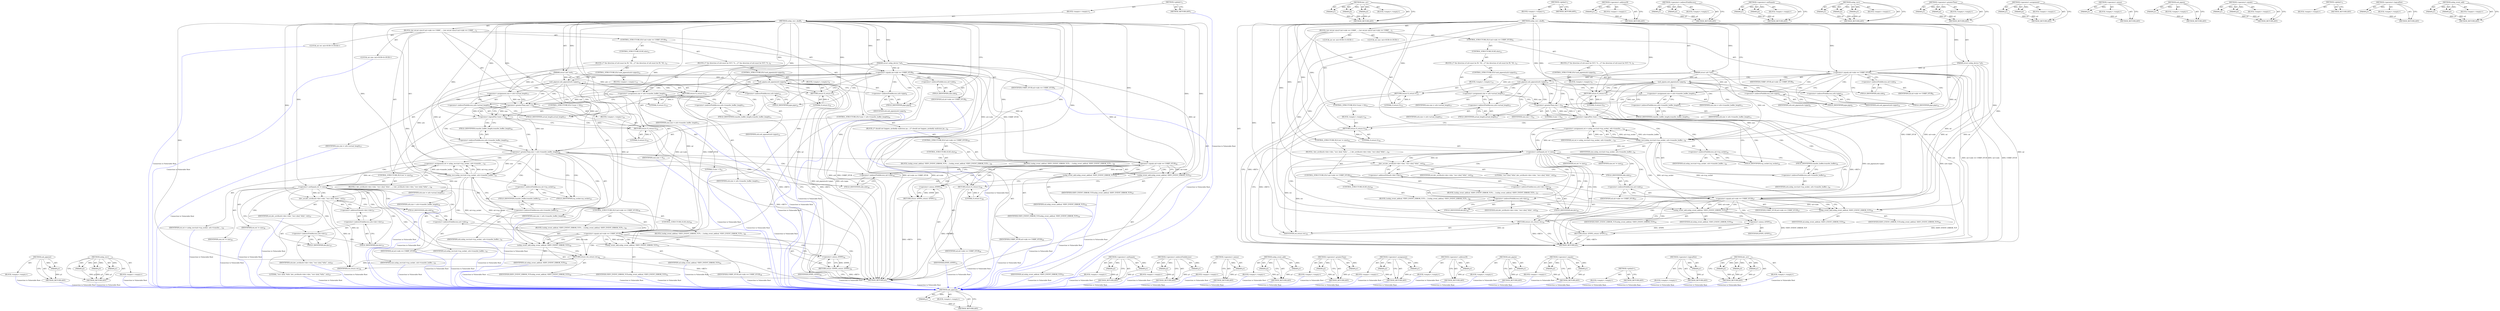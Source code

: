 digraph "dev_err" {
vulnerable_143 [label=<(METHOD,usb_pipeout)>];
vulnerable_144 [label=<(PARAM,p1)>];
vulnerable_145 [label=<(BLOCK,&lt;empty&gt;,&lt;empty&gt;)>];
vulnerable_146 [label=<(METHOD_RETURN,ANY)>];
vulnerable_167 [label=<(METHOD,dev_err)>];
vulnerable_168 [label=<(PARAM,p1)>];
vulnerable_169 [label=<(PARAM,p2)>];
vulnerable_170 [label=<(PARAM,p3)>];
vulnerable_171 [label=<(BLOCK,&lt;empty&gt;,&lt;empty&gt;)>];
vulnerable_172 [label=<(METHOD_RETURN,ANY)>];
vulnerable_6 [label=<(METHOD,&lt;global&gt;)<SUB>1</SUB>>];
vulnerable_7 [label=<(BLOCK,&lt;empty&gt;,&lt;empty&gt;)<SUB>1</SUB>>];
vulnerable_8 [label=<(METHOD,usbip_recv_xbuff)<SUB>1</SUB>>];
vulnerable_9 [label=<(PARAM,struct usbip_device *ud)<SUB>1</SUB>>];
vulnerable_10 [label=<(PARAM,struct urb *urb)<SUB>1</SUB>>];
vulnerable_11 [label=<(BLOCK,{
	int ret;
	int size;

	if (ud-&gt;side == USBIP_...,{
	int ret;
	int size;

	if (ud-&gt;side == USBIP_...)<SUB>2</SUB>>];
vulnerable_12 [label="<(LOCAL,int ret: int)<SUB>3</SUB>>"];
vulnerable_13 [label="<(LOCAL,int size: int)<SUB>4</SUB>>"];
vulnerable_14 [label=<(CONTROL_STRUCTURE,IF,if (ud-&gt;side == USBIP_STUB))<SUB>6</SUB>>];
vulnerable_15 [label=<(&lt;operator&gt;.equals,ud-&gt;side == USBIP_STUB)<SUB>6</SUB>>];
vulnerable_16 [label=<(&lt;operator&gt;.indirectFieldAccess,ud-&gt;side)<SUB>6</SUB>>];
vulnerable_17 [label=<(IDENTIFIER,ud,ud-&gt;side == USBIP_STUB)<SUB>6</SUB>>];
vulnerable_18 [label=<(FIELD_IDENTIFIER,side,side)<SUB>6</SUB>>];
vulnerable_19 [label=<(IDENTIFIER,USBIP_STUB,ud-&gt;side == USBIP_STUB)<SUB>6</SUB>>];
vulnerable_20 [label=<(BLOCK,{
		/* the direction of urb must be OUT. */
		i...,{
		/* the direction of urb must be OUT. */
		i...)<SUB>6</SUB>>];
vulnerable_21 [label=<(CONTROL_STRUCTURE,IF,if (usb_pipein(urb-&gt;pipe)))<SUB>8</SUB>>];
vulnerable_22 [label=<(usb_pipein,usb_pipein(urb-&gt;pipe))<SUB>8</SUB>>];
vulnerable_23 [label=<(&lt;operator&gt;.indirectFieldAccess,urb-&gt;pipe)<SUB>8</SUB>>];
vulnerable_24 [label=<(IDENTIFIER,urb,usb_pipein(urb-&gt;pipe))<SUB>8</SUB>>];
vulnerable_25 [label=<(FIELD_IDENTIFIER,pipe,pipe)<SUB>8</SUB>>];
vulnerable_26 [label=<(BLOCK,&lt;empty&gt;,&lt;empty&gt;)<SUB>9</SUB>>];
vulnerable_27 [label=<(RETURN,return 0;,return 0;)<SUB>9</SUB>>];
vulnerable_28 [label=<(LITERAL,0,return 0;)<SUB>9</SUB>>];
vulnerable_29 [label=<(&lt;operator&gt;.assignment,size = urb-&gt;transfer_buffer_length)<SUB>11</SUB>>];
vulnerable_30 [label=<(IDENTIFIER,size,size = urb-&gt;transfer_buffer_length)<SUB>11</SUB>>];
vulnerable_31 [label=<(&lt;operator&gt;.indirectFieldAccess,urb-&gt;transfer_buffer_length)<SUB>11</SUB>>];
vulnerable_32 [label=<(IDENTIFIER,urb,size = urb-&gt;transfer_buffer_length)<SUB>11</SUB>>];
vulnerable_33 [label=<(FIELD_IDENTIFIER,transfer_buffer_length,transfer_buffer_length)<SUB>11</SUB>>];
vulnerable_34 [label=<(CONTROL_STRUCTURE,ELSE,else)<SUB>12</SUB>>];
vulnerable_35 [label=<(BLOCK,{
		/* the direction of urb must be IN. */
		if...,{
		/* the direction of urb must be IN. */
		if...)<SUB>12</SUB>>];
vulnerable_36 [label=<(CONTROL_STRUCTURE,IF,if (usb_pipeout(urb-&gt;pipe)))<SUB>14</SUB>>];
vulnerable_37 [label=<(usb_pipeout,usb_pipeout(urb-&gt;pipe))<SUB>14</SUB>>];
vulnerable_38 [label=<(&lt;operator&gt;.indirectFieldAccess,urb-&gt;pipe)<SUB>14</SUB>>];
vulnerable_39 [label=<(IDENTIFIER,urb,usb_pipeout(urb-&gt;pipe))<SUB>14</SUB>>];
vulnerable_40 [label=<(FIELD_IDENTIFIER,pipe,pipe)<SUB>14</SUB>>];
vulnerable_41 [label=<(BLOCK,&lt;empty&gt;,&lt;empty&gt;)<SUB>15</SUB>>];
vulnerable_42 [label=<(RETURN,return 0;,return 0;)<SUB>15</SUB>>];
vulnerable_43 [label=<(LITERAL,0,return 0;)<SUB>15</SUB>>];
vulnerable_44 [label=<(&lt;operator&gt;.assignment,size = urb-&gt;actual_length)<SUB>17</SUB>>];
vulnerable_45 [label=<(IDENTIFIER,size,size = urb-&gt;actual_length)<SUB>17</SUB>>];
vulnerable_46 [label=<(&lt;operator&gt;.indirectFieldAccess,urb-&gt;actual_length)<SUB>17</SUB>>];
vulnerable_47 [label=<(IDENTIFIER,urb,size = urb-&gt;actual_length)<SUB>17</SUB>>];
vulnerable_48 [label=<(FIELD_IDENTIFIER,actual_length,actual_length)<SUB>17</SUB>>];
vulnerable_49 [label=<(CONTROL_STRUCTURE,IF,if (!(size &gt; 0)))<SUB>21</SUB>>];
vulnerable_50 [label=<(&lt;operator&gt;.logicalNot,!(size &gt; 0))<SUB>21</SUB>>];
vulnerable_51 [label=<(&lt;operator&gt;.greaterThan,size &gt; 0)<SUB>21</SUB>>];
vulnerable_52 [label=<(IDENTIFIER,size,size &gt; 0)<SUB>21</SUB>>];
vulnerable_53 [label=<(LITERAL,0,size &gt; 0)<SUB>21</SUB>>];
vulnerable_54 [label=<(BLOCK,&lt;empty&gt;,&lt;empty&gt;)<SUB>22</SUB>>];
vulnerable_55 [label=<(RETURN,return 0;,return 0;)<SUB>22</SUB>>];
vulnerable_56 [label=<(LITERAL,0,return 0;)<SUB>22</SUB>>];
vulnerable_57 [label=<(&lt;operator&gt;.assignment,ret = usbip_recv(ud-&gt;tcp_socket, urb-&gt;transfer_...)<SUB>24</SUB>>];
vulnerable_58 [label=<(IDENTIFIER,ret,ret = usbip_recv(ud-&gt;tcp_socket, urb-&gt;transfer_...)<SUB>24</SUB>>];
vulnerable_59 [label=<(usbip_recv,usbip_recv(ud-&gt;tcp_socket, urb-&gt;transfer_buffer...)<SUB>24</SUB>>];
vulnerable_60 [label=<(&lt;operator&gt;.indirectFieldAccess,ud-&gt;tcp_socket)<SUB>24</SUB>>];
vulnerable_61 [label=<(IDENTIFIER,ud,usbip_recv(ud-&gt;tcp_socket, urb-&gt;transfer_buffer...)<SUB>24</SUB>>];
vulnerable_62 [label=<(FIELD_IDENTIFIER,tcp_socket,tcp_socket)<SUB>24</SUB>>];
vulnerable_63 [label=<(&lt;operator&gt;.indirectFieldAccess,urb-&gt;transfer_buffer)<SUB>24</SUB>>];
vulnerable_64 [label=<(IDENTIFIER,urb,usbip_recv(ud-&gt;tcp_socket, urb-&gt;transfer_buffer...)<SUB>24</SUB>>];
vulnerable_65 [label=<(FIELD_IDENTIFIER,transfer_buffer,transfer_buffer)<SUB>24</SUB>>];
vulnerable_66 [label=<(IDENTIFIER,size,usbip_recv(ud-&gt;tcp_socket, urb-&gt;transfer_buffer...)<SUB>24</SUB>>];
vulnerable_67 [label=<(CONTROL_STRUCTURE,IF,if (ret != size))<SUB>25</SUB>>];
vulnerable_68 [label=<(&lt;operator&gt;.notEquals,ret != size)<SUB>25</SUB>>];
vulnerable_69 [label=<(IDENTIFIER,ret,ret != size)<SUB>25</SUB>>];
vulnerable_70 [label=<(IDENTIFIER,size,ret != size)<SUB>25</SUB>>];
vulnerable_71 [label=<(BLOCK,{
 		dev_err(&amp;urb-&gt;dev-&gt;dev, &quot;recv xbuf, %d\n&quot;,...,{
 		dev_err(&amp;urb-&gt;dev-&gt;dev, &quot;recv xbuf, %d\n&quot;,...)<SUB>25</SUB>>];
vulnerable_72 [label=<(dev_err,dev_err(&amp;urb-&gt;dev-&gt;dev, &quot;recv xbuf, %d\n&quot;, ret))<SUB>26</SUB>>];
vulnerable_73 [label=<(&lt;operator&gt;.addressOf,&amp;urb-&gt;dev-&gt;dev)<SUB>26</SUB>>];
vulnerable_74 [label=<(&lt;operator&gt;.indirectFieldAccess,urb-&gt;dev-&gt;dev)<SUB>26</SUB>>];
vulnerable_75 [label=<(&lt;operator&gt;.indirectFieldAccess,urb-&gt;dev)<SUB>26</SUB>>];
vulnerable_76 [label=<(IDENTIFIER,urb,dev_err(&amp;urb-&gt;dev-&gt;dev, &quot;recv xbuf, %d\n&quot;, ret))<SUB>26</SUB>>];
vulnerable_77 [label=<(FIELD_IDENTIFIER,dev,dev)<SUB>26</SUB>>];
vulnerable_78 [label=<(FIELD_IDENTIFIER,dev,dev)<SUB>26</SUB>>];
vulnerable_79 [label=<(LITERAL,&quot;recv xbuf, %d\n&quot;,dev_err(&amp;urb-&gt;dev-&gt;dev, &quot;recv xbuf, %d\n&quot;, ret))<SUB>26</SUB>>];
vulnerable_80 [label=<(IDENTIFIER,ret,dev_err(&amp;urb-&gt;dev-&gt;dev, &quot;recv xbuf, %d\n&quot;, ret))<SUB>26</SUB>>];
vulnerable_81 [label=<(CONTROL_STRUCTURE,IF,if (ud-&gt;side == USBIP_STUB))<SUB>27</SUB>>];
vulnerable_82 [label=<(&lt;operator&gt;.equals,ud-&gt;side == USBIP_STUB)<SUB>27</SUB>>];
vulnerable_83 [label=<(&lt;operator&gt;.indirectFieldAccess,ud-&gt;side)<SUB>27</SUB>>];
vulnerable_84 [label=<(IDENTIFIER,ud,ud-&gt;side == USBIP_STUB)<SUB>27</SUB>>];
vulnerable_85 [label=<(FIELD_IDENTIFIER,side,side)<SUB>27</SUB>>];
vulnerable_86 [label=<(IDENTIFIER,USBIP_STUB,ud-&gt;side == USBIP_STUB)<SUB>27</SUB>>];
vulnerable_87 [label=<(BLOCK,{
			usbip_event_add(ud, SDEV_EVENT_ERROR_TCP);...,{
			usbip_event_add(ud, SDEV_EVENT_ERROR_TCP);...)<SUB>27</SUB>>];
vulnerable_88 [label=<(usbip_event_add,usbip_event_add(ud, SDEV_EVENT_ERROR_TCP))<SUB>28</SUB>>];
vulnerable_89 [label=<(IDENTIFIER,ud,usbip_event_add(ud, SDEV_EVENT_ERROR_TCP))<SUB>28</SUB>>];
vulnerable_90 [label=<(IDENTIFIER,SDEV_EVENT_ERROR_TCP,usbip_event_add(ud, SDEV_EVENT_ERROR_TCP))<SUB>28</SUB>>];
vulnerable_91 [label=<(CONTROL_STRUCTURE,ELSE,else)<SUB>29</SUB>>];
vulnerable_92 [label=<(BLOCK,{
			usbip_event_add(ud, VDEV_EVENT_ERROR_TCP);...,{
			usbip_event_add(ud, VDEV_EVENT_ERROR_TCP);...)<SUB>29</SUB>>];
vulnerable_93 [label=<(usbip_event_add,usbip_event_add(ud, VDEV_EVENT_ERROR_TCP))<SUB>30</SUB>>];
vulnerable_94 [label=<(IDENTIFIER,ud,usbip_event_add(ud, VDEV_EVENT_ERROR_TCP))<SUB>30</SUB>>];
vulnerable_95 [label=<(IDENTIFIER,VDEV_EVENT_ERROR_TCP,usbip_event_add(ud, VDEV_EVENT_ERROR_TCP))<SUB>30</SUB>>];
vulnerable_96 [label=<(RETURN,return -EPIPE;,return -EPIPE;)<SUB>31</SUB>>];
vulnerable_97 [label=<(&lt;operator&gt;.minus,-EPIPE)<SUB>31</SUB>>];
vulnerable_98 [label=<(IDENTIFIER,EPIPE,-EPIPE)<SUB>31</SUB>>];
vulnerable_99 [label=<(RETURN,return ret;,return ret;)<SUB>35</SUB>>];
vulnerable_100 [label=<(IDENTIFIER,ret,return ret;)<SUB>35</SUB>>];
vulnerable_101 [label=<(METHOD_RETURN,int)<SUB>1</SUB>>];
vulnerable_103 [label=<(METHOD_RETURN,ANY)<SUB>1</SUB>>];
vulnerable_173 [label=<(METHOD,&lt;operator&gt;.addressOf)>];
vulnerable_174 [label=<(PARAM,p1)>];
vulnerable_175 [label=<(BLOCK,&lt;empty&gt;,&lt;empty&gt;)>];
vulnerable_176 [label=<(METHOD_RETURN,ANY)>];
vulnerable_129 [label=<(METHOD,&lt;operator&gt;.indirectFieldAccess)>];
vulnerable_130 [label=<(PARAM,p1)>];
vulnerable_131 [label=<(PARAM,p2)>];
vulnerable_132 [label=<(BLOCK,&lt;empty&gt;,&lt;empty&gt;)>];
vulnerable_133 [label=<(METHOD_RETURN,ANY)>];
vulnerable_162 [label=<(METHOD,&lt;operator&gt;.notEquals)>];
vulnerable_163 [label=<(PARAM,p1)>];
vulnerable_164 [label=<(PARAM,p2)>];
vulnerable_165 [label=<(BLOCK,&lt;empty&gt;,&lt;empty&gt;)>];
vulnerable_166 [label=<(METHOD_RETURN,ANY)>];
vulnerable_156 [label=<(METHOD,usbip_recv)>];
vulnerable_157 [label=<(PARAM,p1)>];
vulnerable_158 [label=<(PARAM,p2)>];
vulnerable_159 [label=<(PARAM,p3)>];
vulnerable_160 [label=<(BLOCK,&lt;empty&gt;,&lt;empty&gt;)>];
vulnerable_161 [label=<(METHOD_RETURN,ANY)>];
vulnerable_151 [label=<(METHOD,&lt;operator&gt;.greaterThan)>];
vulnerable_152 [label=<(PARAM,p1)>];
vulnerable_153 [label=<(PARAM,p2)>];
vulnerable_154 [label=<(BLOCK,&lt;empty&gt;,&lt;empty&gt;)>];
vulnerable_155 [label=<(METHOD_RETURN,ANY)>];
vulnerable_138 [label=<(METHOD,&lt;operator&gt;.assignment)>];
vulnerable_139 [label=<(PARAM,p1)>];
vulnerable_140 [label=<(PARAM,p2)>];
vulnerable_141 [label=<(BLOCK,&lt;empty&gt;,&lt;empty&gt;)>];
vulnerable_142 [label=<(METHOD_RETURN,ANY)>];
vulnerable_182 [label=<(METHOD,&lt;operator&gt;.minus)>];
vulnerable_183 [label=<(PARAM,p1)>];
vulnerable_184 [label=<(BLOCK,&lt;empty&gt;,&lt;empty&gt;)>];
vulnerable_185 [label=<(METHOD_RETURN,ANY)>];
vulnerable_134 [label=<(METHOD,usb_pipein)>];
vulnerable_135 [label=<(PARAM,p1)>];
vulnerable_136 [label=<(BLOCK,&lt;empty&gt;,&lt;empty&gt;)>];
vulnerable_137 [label=<(METHOD_RETURN,ANY)>];
vulnerable_124 [label=<(METHOD,&lt;operator&gt;.equals)>];
vulnerable_125 [label=<(PARAM,p1)>];
vulnerable_126 [label=<(PARAM,p2)>];
vulnerable_127 [label=<(BLOCK,&lt;empty&gt;,&lt;empty&gt;)>];
vulnerable_128 [label=<(METHOD_RETURN,ANY)>];
vulnerable_118 [label=<(METHOD,&lt;global&gt;)<SUB>1</SUB>>];
vulnerable_119 [label=<(BLOCK,&lt;empty&gt;,&lt;empty&gt;)>];
vulnerable_120 [label=<(METHOD_RETURN,ANY)>];
vulnerable_147 [label=<(METHOD,&lt;operator&gt;.logicalNot)>];
vulnerable_148 [label=<(PARAM,p1)>];
vulnerable_149 [label=<(BLOCK,&lt;empty&gt;,&lt;empty&gt;)>];
vulnerable_150 [label=<(METHOD_RETURN,ANY)>];
vulnerable_177 [label=<(METHOD,usbip_event_add)>];
vulnerable_178 [label=<(PARAM,p1)>];
vulnerable_179 [label=<(PARAM,p2)>];
vulnerable_180 [label=<(BLOCK,&lt;empty&gt;,&lt;empty&gt;)>];
vulnerable_181 [label=<(METHOD_RETURN,ANY)>];
fixed_170 [label=<(METHOD,usb_pipeout)>];
fixed_171 [label=<(PARAM,p1)>];
fixed_172 [label=<(BLOCK,&lt;empty&gt;,&lt;empty&gt;)>];
fixed_173 [label=<(METHOD_RETURN,ANY)>];
fixed_192 [label=<(METHOD,usbip_recv)>];
fixed_193 [label=<(PARAM,p1)>];
fixed_194 [label=<(PARAM,p2)>];
fixed_195 [label=<(PARAM,p3)>];
fixed_196 [label=<(BLOCK,&lt;empty&gt;,&lt;empty&gt;)>];
fixed_197 [label=<(METHOD_RETURN,ANY)>];
fixed_6 [label=<(METHOD,&lt;global&gt;)<SUB>1</SUB>>];
fixed_7 [label=<(BLOCK,&lt;empty&gt;,&lt;empty&gt;)<SUB>1</SUB>>];
fixed_8 [label=<(METHOD,usbip_recv_xbuff)<SUB>1</SUB>>];
fixed_9 [label=<(PARAM,struct usbip_device *ud)<SUB>1</SUB>>];
fixed_10 [label=<(PARAM,struct urb *urb)<SUB>1</SUB>>];
fixed_11 [label=<(BLOCK,{
	int ret;
	int size;

	if (ud-&gt;side == USBIP_...,{
	int ret;
	int size;

	if (ud-&gt;side == USBIP_...)<SUB>2</SUB>>];
fixed_12 [label="<(LOCAL,int ret: int)<SUB>3</SUB>>"];
fixed_13 [label="<(LOCAL,int size: int)<SUB>4</SUB>>"];
fixed_14 [label=<(CONTROL_STRUCTURE,IF,if (ud-&gt;side == USBIP_STUB))<SUB>6</SUB>>];
fixed_15 [label=<(&lt;operator&gt;.equals,ud-&gt;side == USBIP_STUB)<SUB>6</SUB>>];
fixed_16 [label=<(&lt;operator&gt;.indirectFieldAccess,ud-&gt;side)<SUB>6</SUB>>];
fixed_17 [label=<(IDENTIFIER,ud,ud-&gt;side == USBIP_STUB)<SUB>6</SUB>>];
fixed_18 [label=<(FIELD_IDENTIFIER,side,side)<SUB>6</SUB>>];
fixed_19 [label=<(IDENTIFIER,USBIP_STUB,ud-&gt;side == USBIP_STUB)<SUB>6</SUB>>];
fixed_20 [label=<(BLOCK,{
		/* the direction of urb must be OUT. */
		i...,{
		/* the direction of urb must be OUT. */
		i...)<SUB>6</SUB>>];
fixed_21 [label=<(CONTROL_STRUCTURE,IF,if (usb_pipein(urb-&gt;pipe)))<SUB>8</SUB>>];
fixed_22 [label=<(usb_pipein,usb_pipein(urb-&gt;pipe))<SUB>8</SUB>>];
fixed_23 [label=<(&lt;operator&gt;.indirectFieldAccess,urb-&gt;pipe)<SUB>8</SUB>>];
fixed_24 [label=<(IDENTIFIER,urb,usb_pipein(urb-&gt;pipe))<SUB>8</SUB>>];
fixed_25 [label=<(FIELD_IDENTIFIER,pipe,pipe)<SUB>8</SUB>>];
fixed_26 [label=<(BLOCK,&lt;empty&gt;,&lt;empty&gt;)<SUB>9</SUB>>];
fixed_27 [label=<(RETURN,return 0;,return 0;)<SUB>9</SUB>>];
fixed_28 [label=<(LITERAL,0,return 0;)<SUB>9</SUB>>];
fixed_29 [label=<(&lt;operator&gt;.assignment,size = urb-&gt;transfer_buffer_length)<SUB>11</SUB>>];
fixed_30 [label=<(IDENTIFIER,size,size = urb-&gt;transfer_buffer_length)<SUB>11</SUB>>];
fixed_31 [label=<(&lt;operator&gt;.indirectFieldAccess,urb-&gt;transfer_buffer_length)<SUB>11</SUB>>];
fixed_32 [label=<(IDENTIFIER,urb,size = urb-&gt;transfer_buffer_length)<SUB>11</SUB>>];
fixed_33 [label=<(FIELD_IDENTIFIER,transfer_buffer_length,transfer_buffer_length)<SUB>11</SUB>>];
fixed_34 [label=<(CONTROL_STRUCTURE,ELSE,else)<SUB>12</SUB>>];
fixed_35 [label=<(BLOCK,{
		/* the direction of urb must be IN. */
		if...,{
		/* the direction of urb must be IN. */
		if...)<SUB>12</SUB>>];
fixed_36 [label=<(CONTROL_STRUCTURE,IF,if (usb_pipeout(urb-&gt;pipe)))<SUB>14</SUB>>];
fixed_37 [label=<(usb_pipeout,usb_pipeout(urb-&gt;pipe))<SUB>14</SUB>>];
fixed_38 [label=<(&lt;operator&gt;.indirectFieldAccess,urb-&gt;pipe)<SUB>14</SUB>>];
fixed_39 [label=<(IDENTIFIER,urb,usb_pipeout(urb-&gt;pipe))<SUB>14</SUB>>];
fixed_40 [label=<(FIELD_IDENTIFIER,pipe,pipe)<SUB>14</SUB>>];
fixed_41 [label=<(BLOCK,&lt;empty&gt;,&lt;empty&gt;)<SUB>15</SUB>>];
fixed_42 [label=<(RETURN,return 0;,return 0;)<SUB>15</SUB>>];
fixed_43 [label=<(LITERAL,0,return 0;)<SUB>15</SUB>>];
fixed_44 [label=<(&lt;operator&gt;.assignment,size = urb-&gt;actual_length)<SUB>17</SUB>>];
fixed_45 [label=<(IDENTIFIER,size,size = urb-&gt;actual_length)<SUB>17</SUB>>];
fixed_46 [label=<(&lt;operator&gt;.indirectFieldAccess,urb-&gt;actual_length)<SUB>17</SUB>>];
fixed_47 [label=<(IDENTIFIER,urb,size = urb-&gt;actual_length)<SUB>17</SUB>>];
fixed_48 [label=<(FIELD_IDENTIFIER,actual_length,actual_length)<SUB>17</SUB>>];
fixed_49 [label=<(CONTROL_STRUCTURE,IF,if (!(size &gt; 0)))<SUB>21</SUB>>];
fixed_50 [label=<(&lt;operator&gt;.logicalNot,!(size &gt; 0))<SUB>21</SUB>>];
fixed_51 [label=<(&lt;operator&gt;.greaterThan,size &gt; 0)<SUB>21</SUB>>];
fixed_52 [label=<(IDENTIFIER,size,size &gt; 0)<SUB>21</SUB>>];
fixed_53 [label=<(LITERAL,0,size &gt; 0)<SUB>21</SUB>>];
fixed_54 [label=<(BLOCK,&lt;empty&gt;,&lt;empty&gt;)<SUB>22</SUB>>];
fixed_55 [label=<(RETURN,return 0;,return 0;)<SUB>22</SUB>>];
fixed_56 [label=<(LITERAL,0,return 0;)<SUB>22</SUB>>];
fixed_57 [label=<(CONTROL_STRUCTURE,IF,if (size &gt; urb-&gt;transfer_buffer_length))<SUB>24</SUB>>];
fixed_58 [label=<(&lt;operator&gt;.greaterThan,size &gt; urb-&gt;transfer_buffer_length)<SUB>24</SUB>>];
fixed_59 [label=<(IDENTIFIER,size,size &gt; urb-&gt;transfer_buffer_length)<SUB>24</SUB>>];
fixed_60 [label=<(&lt;operator&gt;.indirectFieldAccess,urb-&gt;transfer_buffer_length)<SUB>24</SUB>>];
fixed_61 [label=<(IDENTIFIER,urb,size &gt; urb-&gt;transfer_buffer_length)<SUB>24</SUB>>];
fixed_62 [label=<(FIELD_IDENTIFIER,transfer_buffer_length,transfer_buffer_length)<SUB>24</SUB>>];
fixed_63 [label=<(BLOCK,{
		/* should not happen, probably malicious pa...,{
		/* should not happen, probably malicious pa...)<SUB>24</SUB>>];
fixed_64 [label=<(CONTROL_STRUCTURE,IF,if (ud-&gt;side == USBIP_STUB))<SUB>26</SUB>>];
fixed_65 [label=<(&lt;operator&gt;.equals,ud-&gt;side == USBIP_STUB)<SUB>26</SUB>>];
fixed_66 [label=<(&lt;operator&gt;.indirectFieldAccess,ud-&gt;side)<SUB>26</SUB>>];
fixed_67 [label=<(IDENTIFIER,ud,ud-&gt;side == USBIP_STUB)<SUB>26</SUB>>];
fixed_68 [label=<(FIELD_IDENTIFIER,side,side)<SUB>26</SUB>>];
fixed_69 [label=<(IDENTIFIER,USBIP_STUB,ud-&gt;side == USBIP_STUB)<SUB>26</SUB>>];
fixed_70 [label=<(BLOCK,{
			usbip_event_add(ud, SDEV_EVENT_ERROR_TCP);...,{
			usbip_event_add(ud, SDEV_EVENT_ERROR_TCP);...)<SUB>26</SUB>>];
fixed_71 [label=<(usbip_event_add,usbip_event_add(ud, SDEV_EVENT_ERROR_TCP))<SUB>27</SUB>>];
fixed_72 [label=<(IDENTIFIER,ud,usbip_event_add(ud, SDEV_EVENT_ERROR_TCP))<SUB>27</SUB>>];
fixed_73 [label=<(IDENTIFIER,SDEV_EVENT_ERROR_TCP,usbip_event_add(ud, SDEV_EVENT_ERROR_TCP))<SUB>27</SUB>>];
fixed_74 [label=<(RETURN,return 0;,return 0;)<SUB>28</SUB>>];
fixed_75 [label=<(LITERAL,0,return 0;)<SUB>28</SUB>>];
fixed_76 [label=<(CONTROL_STRUCTURE,ELSE,else)<SUB>29</SUB>>];
fixed_77 [label=<(BLOCK,{
			usbip_event_add(ud, VDEV_EVENT_ERROR_TCP);...,{
			usbip_event_add(ud, VDEV_EVENT_ERROR_TCP);...)<SUB>29</SUB>>];
fixed_78 [label=<(usbip_event_add,usbip_event_add(ud, VDEV_EVENT_ERROR_TCP))<SUB>30</SUB>>];
fixed_79 [label=<(IDENTIFIER,ud,usbip_event_add(ud, VDEV_EVENT_ERROR_TCP))<SUB>30</SUB>>];
fixed_80 [label=<(IDENTIFIER,VDEV_EVENT_ERROR_TCP,usbip_event_add(ud, VDEV_EVENT_ERROR_TCP))<SUB>30</SUB>>];
fixed_81 [label=<(RETURN,return -EPIPE;,return -EPIPE;)<SUB>31</SUB>>];
fixed_82 [label=<(&lt;operator&gt;.minus,-EPIPE)<SUB>31</SUB>>];
fixed_83 [label=<(IDENTIFIER,EPIPE,-EPIPE)<SUB>31</SUB>>];
fixed_84 [label=<(&lt;operator&gt;.assignment,ret = usbip_recv(ud-&gt;tcp_socket, urb-&gt;transfer_...)<SUB>35</SUB>>];
fixed_85 [label=<(IDENTIFIER,ret,ret = usbip_recv(ud-&gt;tcp_socket, urb-&gt;transfer_...)<SUB>35</SUB>>];
fixed_86 [label=<(usbip_recv,usbip_recv(ud-&gt;tcp_socket, urb-&gt;transfer_buffer...)<SUB>35</SUB>>];
fixed_87 [label=<(&lt;operator&gt;.indirectFieldAccess,ud-&gt;tcp_socket)<SUB>35</SUB>>];
fixed_88 [label=<(IDENTIFIER,ud,usbip_recv(ud-&gt;tcp_socket, urb-&gt;transfer_buffer...)<SUB>35</SUB>>];
fixed_89 [label=<(FIELD_IDENTIFIER,tcp_socket,tcp_socket)<SUB>35</SUB>>];
fixed_90 [label=<(&lt;operator&gt;.indirectFieldAccess,urb-&gt;transfer_buffer)<SUB>35</SUB>>];
fixed_91 [label=<(IDENTIFIER,urb,usbip_recv(ud-&gt;tcp_socket, urb-&gt;transfer_buffer...)<SUB>35</SUB>>];
fixed_92 [label=<(FIELD_IDENTIFIER,transfer_buffer,transfer_buffer)<SUB>35</SUB>>];
fixed_93 [label=<(IDENTIFIER,size,usbip_recv(ud-&gt;tcp_socket, urb-&gt;transfer_buffer...)<SUB>35</SUB>>];
fixed_94 [label=<(CONTROL_STRUCTURE,IF,if (ret != size))<SUB>36</SUB>>];
fixed_95 [label=<(&lt;operator&gt;.notEquals,ret != size)<SUB>36</SUB>>];
fixed_96 [label=<(IDENTIFIER,ret,ret != size)<SUB>36</SUB>>];
fixed_97 [label=<(IDENTIFIER,size,ret != size)<SUB>36</SUB>>];
fixed_98 [label=<(BLOCK,{
 		dev_err(&amp;urb-&gt;dev-&gt;dev, &quot;recv xbuf, %d\n&quot;,...,{
 		dev_err(&amp;urb-&gt;dev-&gt;dev, &quot;recv xbuf, %d\n&quot;,...)<SUB>36</SUB>>];
fixed_99 [label=<(dev_err,dev_err(&amp;urb-&gt;dev-&gt;dev, &quot;recv xbuf, %d\n&quot;, ret))<SUB>37</SUB>>];
fixed_100 [label=<(&lt;operator&gt;.addressOf,&amp;urb-&gt;dev-&gt;dev)<SUB>37</SUB>>];
fixed_101 [label=<(&lt;operator&gt;.indirectFieldAccess,urb-&gt;dev-&gt;dev)<SUB>37</SUB>>];
fixed_102 [label=<(&lt;operator&gt;.indirectFieldAccess,urb-&gt;dev)<SUB>37</SUB>>];
fixed_103 [label=<(IDENTIFIER,urb,dev_err(&amp;urb-&gt;dev-&gt;dev, &quot;recv xbuf, %d\n&quot;, ret))<SUB>37</SUB>>];
fixed_104 [label=<(FIELD_IDENTIFIER,dev,dev)<SUB>37</SUB>>];
fixed_105 [label=<(FIELD_IDENTIFIER,dev,dev)<SUB>37</SUB>>];
fixed_106 [label=<(LITERAL,&quot;recv xbuf, %d\n&quot;,dev_err(&amp;urb-&gt;dev-&gt;dev, &quot;recv xbuf, %d\n&quot;, ret))<SUB>37</SUB>>];
fixed_107 [label=<(IDENTIFIER,ret,dev_err(&amp;urb-&gt;dev-&gt;dev, &quot;recv xbuf, %d\n&quot;, ret))<SUB>37</SUB>>];
fixed_108 [label=<(CONTROL_STRUCTURE,IF,if (ud-&gt;side == USBIP_STUB))<SUB>38</SUB>>];
fixed_109 [label=<(&lt;operator&gt;.equals,ud-&gt;side == USBIP_STUB)<SUB>38</SUB>>];
fixed_110 [label=<(&lt;operator&gt;.indirectFieldAccess,ud-&gt;side)<SUB>38</SUB>>];
fixed_111 [label=<(IDENTIFIER,ud,ud-&gt;side == USBIP_STUB)<SUB>38</SUB>>];
fixed_112 [label=<(FIELD_IDENTIFIER,side,side)<SUB>38</SUB>>];
fixed_113 [label=<(IDENTIFIER,USBIP_STUB,ud-&gt;side == USBIP_STUB)<SUB>38</SUB>>];
fixed_114 [label=<(BLOCK,{
			usbip_event_add(ud, SDEV_EVENT_ERROR_TCP);...,{
			usbip_event_add(ud, SDEV_EVENT_ERROR_TCP);...)<SUB>38</SUB>>];
fixed_115 [label=<(usbip_event_add,usbip_event_add(ud, SDEV_EVENT_ERROR_TCP))<SUB>39</SUB>>];
fixed_116 [label=<(IDENTIFIER,ud,usbip_event_add(ud, SDEV_EVENT_ERROR_TCP))<SUB>39</SUB>>];
fixed_117 [label=<(IDENTIFIER,SDEV_EVENT_ERROR_TCP,usbip_event_add(ud, SDEV_EVENT_ERROR_TCP))<SUB>39</SUB>>];
fixed_118 [label=<(CONTROL_STRUCTURE,ELSE,else)<SUB>40</SUB>>];
fixed_119 [label=<(BLOCK,{
			usbip_event_add(ud, VDEV_EVENT_ERROR_TCP);...,{
			usbip_event_add(ud, VDEV_EVENT_ERROR_TCP);...)<SUB>40</SUB>>];
fixed_120 [label=<(usbip_event_add,usbip_event_add(ud, VDEV_EVENT_ERROR_TCP))<SUB>41</SUB>>];
fixed_121 [label=<(IDENTIFIER,ud,usbip_event_add(ud, VDEV_EVENT_ERROR_TCP))<SUB>41</SUB>>];
fixed_122 [label=<(IDENTIFIER,VDEV_EVENT_ERROR_TCP,usbip_event_add(ud, VDEV_EVENT_ERROR_TCP))<SUB>41</SUB>>];
fixed_123 [label=<(RETURN,return -EPIPE;,return -EPIPE;)<SUB>42</SUB>>];
fixed_124 [label=<(&lt;operator&gt;.minus,-EPIPE)<SUB>42</SUB>>];
fixed_125 [label=<(IDENTIFIER,EPIPE,-EPIPE)<SUB>42</SUB>>];
fixed_126 [label=<(RETURN,return ret;,return ret;)<SUB>46</SUB>>];
fixed_127 [label=<(IDENTIFIER,ret,return ret;)<SUB>46</SUB>>];
fixed_128 [label=<(METHOD_RETURN,int)<SUB>1</SUB>>];
fixed_130 [label=<(METHOD_RETURN,ANY)<SUB>1</SUB>>];
fixed_198 [label=<(METHOD,&lt;operator&gt;.notEquals)>];
fixed_199 [label=<(PARAM,p1)>];
fixed_200 [label=<(PARAM,p2)>];
fixed_201 [label=<(BLOCK,&lt;empty&gt;,&lt;empty&gt;)>];
fixed_202 [label=<(METHOD_RETURN,ANY)>];
fixed_156 [label=<(METHOD,&lt;operator&gt;.indirectFieldAccess)>];
fixed_157 [label=<(PARAM,p1)>];
fixed_158 [label=<(PARAM,p2)>];
fixed_159 [label=<(BLOCK,&lt;empty&gt;,&lt;empty&gt;)>];
fixed_160 [label=<(METHOD_RETURN,ANY)>];
fixed_188 [label=<(METHOD,&lt;operator&gt;.minus)>];
fixed_189 [label=<(PARAM,p1)>];
fixed_190 [label=<(BLOCK,&lt;empty&gt;,&lt;empty&gt;)>];
fixed_191 [label=<(METHOD_RETURN,ANY)>];
fixed_183 [label=<(METHOD,usbip_event_add)>];
fixed_184 [label=<(PARAM,p1)>];
fixed_185 [label=<(PARAM,p2)>];
fixed_186 [label=<(BLOCK,&lt;empty&gt;,&lt;empty&gt;)>];
fixed_187 [label=<(METHOD_RETURN,ANY)>];
fixed_178 [label=<(METHOD,&lt;operator&gt;.greaterThan)>];
fixed_179 [label=<(PARAM,p1)>];
fixed_180 [label=<(PARAM,p2)>];
fixed_181 [label=<(BLOCK,&lt;empty&gt;,&lt;empty&gt;)>];
fixed_182 [label=<(METHOD_RETURN,ANY)>];
fixed_165 [label=<(METHOD,&lt;operator&gt;.assignment)>];
fixed_166 [label=<(PARAM,p1)>];
fixed_167 [label=<(PARAM,p2)>];
fixed_168 [label=<(BLOCK,&lt;empty&gt;,&lt;empty&gt;)>];
fixed_169 [label=<(METHOD_RETURN,ANY)>];
fixed_209 [label=<(METHOD,&lt;operator&gt;.addressOf)>];
fixed_210 [label=<(PARAM,p1)>];
fixed_211 [label=<(BLOCK,&lt;empty&gt;,&lt;empty&gt;)>];
fixed_212 [label=<(METHOD_RETURN,ANY)>];
fixed_161 [label=<(METHOD,usb_pipein)>];
fixed_162 [label=<(PARAM,p1)>];
fixed_163 [label=<(BLOCK,&lt;empty&gt;,&lt;empty&gt;)>];
fixed_164 [label=<(METHOD_RETURN,ANY)>];
fixed_151 [label=<(METHOD,&lt;operator&gt;.equals)>];
fixed_152 [label=<(PARAM,p1)>];
fixed_153 [label=<(PARAM,p2)>];
fixed_154 [label=<(BLOCK,&lt;empty&gt;,&lt;empty&gt;)>];
fixed_155 [label=<(METHOD_RETURN,ANY)>];
fixed_145 [label=<(METHOD,&lt;global&gt;)<SUB>1</SUB>>];
fixed_146 [label=<(BLOCK,&lt;empty&gt;,&lt;empty&gt;)>];
fixed_147 [label=<(METHOD_RETURN,ANY)>];
fixed_174 [label=<(METHOD,&lt;operator&gt;.logicalNot)>];
fixed_175 [label=<(PARAM,p1)>];
fixed_176 [label=<(BLOCK,&lt;empty&gt;,&lt;empty&gt;)>];
fixed_177 [label=<(METHOD_RETURN,ANY)>];
fixed_203 [label=<(METHOD,dev_err)>];
fixed_204 [label=<(PARAM,p1)>];
fixed_205 [label=<(PARAM,p2)>];
fixed_206 [label=<(PARAM,p3)>];
fixed_207 [label=<(BLOCK,&lt;empty&gt;,&lt;empty&gt;)>];
fixed_208 [label=<(METHOD_RETURN,ANY)>];
vulnerable_143 -> vulnerable_144  [key=0, label="AST: "];
vulnerable_143 -> vulnerable_144  [key=1, label="DDG: "];
vulnerable_143 -> vulnerable_145  [key=0, label="AST: "];
vulnerable_143 -> vulnerable_146  [key=0, label="AST: "];
vulnerable_143 -> vulnerable_146  [key=1, label="CFG: "];
vulnerable_144 -> vulnerable_146  [key=0, label="DDG: p1"];
vulnerable_167 -> vulnerable_168  [key=0, label="AST: "];
vulnerable_167 -> vulnerable_168  [key=1, label="DDG: "];
vulnerable_167 -> vulnerable_171  [key=0, label="AST: "];
vulnerable_167 -> vulnerable_169  [key=0, label="AST: "];
vulnerable_167 -> vulnerable_169  [key=1, label="DDG: "];
vulnerable_167 -> vulnerable_172  [key=0, label="AST: "];
vulnerable_167 -> vulnerable_172  [key=1, label="CFG: "];
vulnerable_167 -> vulnerable_170  [key=0, label="AST: "];
vulnerable_167 -> vulnerable_170  [key=1, label="DDG: "];
vulnerable_168 -> vulnerable_172  [key=0, label="DDG: p1"];
vulnerable_169 -> vulnerable_172  [key=0, label="DDG: p2"];
vulnerable_170 -> vulnerable_172  [key=0, label="DDG: p3"];
vulnerable_6 -> vulnerable_7  [key=0, label="AST: "];
vulnerable_6 -> vulnerable_103  [key=0, label="AST: "];
vulnerable_6 -> vulnerable_103  [key=1, label="CFG: "];
vulnerable_7 -> vulnerable_8  [key=0, label="AST: "];
vulnerable_8 -> vulnerable_9  [key=0, label="AST: "];
vulnerable_8 -> vulnerable_9  [key=1, label="DDG: "];
vulnerable_8 -> vulnerable_10  [key=0, label="AST: "];
vulnerable_8 -> vulnerable_10  [key=1, label="DDG: "];
vulnerable_8 -> vulnerable_11  [key=0, label="AST: "];
vulnerable_8 -> vulnerable_101  [key=0, label="AST: "];
vulnerable_8 -> vulnerable_18  [key=0, label="CFG: "];
vulnerable_8 -> vulnerable_100  [key=0, label="DDG: "];
vulnerable_8 -> vulnerable_15  [key=0, label="DDG: "];
vulnerable_8 -> vulnerable_55  [key=0, label="DDG: "];
vulnerable_8 -> vulnerable_59  [key=0, label="DDG: "];
vulnerable_8 -> vulnerable_68  [key=0, label="DDG: "];
vulnerable_8 -> vulnerable_51  [key=0, label="DDG: "];
vulnerable_8 -> vulnerable_56  [key=0, label="DDG: "];
vulnerable_8 -> vulnerable_72  [key=0, label="DDG: "];
vulnerable_8 -> vulnerable_27  [key=0, label="DDG: "];
vulnerable_8 -> vulnerable_82  [key=0, label="DDG: "];
vulnerable_8 -> vulnerable_28  [key=0, label="DDG: "];
vulnerable_8 -> vulnerable_42  [key=0, label="DDG: "];
vulnerable_8 -> vulnerable_88  [key=0, label="DDG: "];
vulnerable_8 -> vulnerable_43  [key=0, label="DDG: "];
vulnerable_8 -> vulnerable_93  [key=0, label="DDG: "];
vulnerable_8 -> vulnerable_97  [key=0, label="DDG: "];
vulnerable_9 -> vulnerable_101  [key=0, label="DDG: ud"];
vulnerable_9 -> vulnerable_15  [key=0, label="DDG: ud"];
vulnerable_9 -> vulnerable_59  [key=0, label="DDG: ud"];
vulnerable_9 -> vulnerable_82  [key=0, label="DDG: ud"];
vulnerable_9 -> vulnerable_88  [key=0, label="DDG: ud"];
vulnerable_9 -> vulnerable_93  [key=0, label="DDG: ud"];
vulnerable_10 -> vulnerable_101  [key=0, label="DDG: urb"];
vulnerable_10 -> vulnerable_29  [key=0, label="DDG: urb"];
vulnerable_10 -> vulnerable_59  [key=0, label="DDG: urb"];
vulnerable_10 -> vulnerable_44  [key=0, label="DDG: urb"];
vulnerable_10 -> vulnerable_22  [key=0, label="DDG: urb"];
vulnerable_10 -> vulnerable_37  [key=0, label="DDG: urb"];
vulnerable_11 -> vulnerable_12  [key=0, label="AST: "];
vulnerable_11 -> vulnerable_13  [key=0, label="AST: "];
vulnerable_11 -> vulnerable_14  [key=0, label="AST: "];
vulnerable_11 -> vulnerable_49  [key=0, label="AST: "];
vulnerable_11 -> vulnerable_57  [key=0, label="AST: "];
vulnerable_11 -> vulnerable_67  [key=0, label="AST: "];
vulnerable_11 -> vulnerable_99  [key=0, label="AST: "];
vulnerable_14 -> vulnerable_15  [key=0, label="AST: "];
vulnerable_14 -> vulnerable_20  [key=0, label="AST: "];
vulnerable_14 -> vulnerable_34  [key=0, label="AST: "];
vulnerable_15 -> vulnerable_16  [key=0, label="AST: "];
vulnerable_15 -> vulnerable_19  [key=0, label="AST: "];
vulnerable_15 -> vulnerable_25  [key=0, label="CFG: "];
vulnerable_15 -> vulnerable_25  [key=1, label="CDG: "];
vulnerable_15 -> vulnerable_40  [key=0, label="CFG: "];
vulnerable_15 -> vulnerable_40  [key=1, label="CDG: "];
vulnerable_15 -> vulnerable_101  [key=0, label="DDG: ud-&gt;side"];
vulnerable_15 -> vulnerable_101  [key=1, label="DDG: USBIP_STUB"];
vulnerable_15 -> vulnerable_101  [key=2, label="DDG: ud-&gt;side == USBIP_STUB"];
vulnerable_15 -> vulnerable_82  [key=0, label="DDG: ud-&gt;side"];
vulnerable_15 -> vulnerable_82  [key=1, label="DDG: USBIP_STUB"];
vulnerable_15 -> vulnerable_37  [key=0, label="CDG: "];
vulnerable_15 -> vulnerable_38  [key=0, label="CDG: "];
vulnerable_15 -> vulnerable_22  [key=0, label="CDG: "];
vulnerable_15 -> vulnerable_23  [key=0, label="CDG: "];
vulnerable_16 -> vulnerable_17  [key=0, label="AST: "];
vulnerable_16 -> vulnerable_18  [key=0, label="AST: "];
vulnerable_16 -> vulnerable_15  [key=0, label="CFG: "];
vulnerable_18 -> vulnerable_16  [key=0, label="CFG: "];
vulnerable_20 -> vulnerable_21  [key=0, label="AST: "];
vulnerable_20 -> vulnerable_29  [key=0, label="AST: "];
vulnerable_21 -> vulnerable_22  [key=0, label="AST: "];
vulnerable_21 -> vulnerable_26  [key=0, label="AST: "];
vulnerable_22 -> vulnerable_23  [key=0, label="AST: "];
vulnerable_22 -> vulnerable_27  [key=0, label="CFG: "];
vulnerable_22 -> vulnerable_27  [key=1, label="CDG: "];
vulnerable_22 -> vulnerable_33  [key=0, label="CFG: "];
vulnerable_22 -> vulnerable_33  [key=1, label="CDG: "];
vulnerable_22 -> vulnerable_101  [key=0, label="DDG: urb-&gt;pipe"];
vulnerable_22 -> vulnerable_101  [key=1, label="DDG: usb_pipein(urb-&gt;pipe)"];
vulnerable_22 -> vulnerable_51  [key=0, label="CDG: "];
vulnerable_22 -> vulnerable_29  [key=0, label="CDG: "];
vulnerable_22 -> vulnerable_50  [key=0, label="CDG: "];
vulnerable_22 -> vulnerable_31  [key=0, label="CDG: "];
vulnerable_23 -> vulnerable_24  [key=0, label="AST: "];
vulnerable_23 -> vulnerable_25  [key=0, label="AST: "];
vulnerable_23 -> vulnerable_22  [key=0, label="CFG: "];
vulnerable_25 -> vulnerable_23  [key=0, label="CFG: "];
vulnerable_26 -> vulnerable_27  [key=0, label="AST: "];
vulnerable_27 -> vulnerable_28  [key=0, label="AST: "];
vulnerable_27 -> vulnerable_101  [key=0, label="CFG: "];
vulnerable_27 -> vulnerable_101  [key=1, label="DDG: &lt;RET&gt;"];
vulnerable_28 -> vulnerable_27  [key=0, label="DDG: 0"];
vulnerable_29 -> vulnerable_30  [key=0, label="AST: "];
vulnerable_29 -> vulnerable_31  [key=0, label="AST: "];
vulnerable_29 -> vulnerable_51  [key=0, label="CFG: "];
vulnerable_29 -> vulnerable_51  [key=1, label="DDG: size"];
vulnerable_31 -> vulnerable_32  [key=0, label="AST: "];
vulnerable_31 -> vulnerable_33  [key=0, label="AST: "];
vulnerable_31 -> vulnerable_29  [key=0, label="CFG: "];
vulnerable_33 -> vulnerable_31  [key=0, label="CFG: "];
vulnerable_34 -> vulnerable_35  [key=0, label="AST: "];
vulnerable_35 -> vulnerable_36  [key=0, label="AST: "];
vulnerable_35 -> vulnerable_44  [key=0, label="AST: "];
vulnerable_36 -> vulnerable_37  [key=0, label="AST: "];
vulnerable_36 -> vulnerable_41  [key=0, label="AST: "];
vulnerable_37 -> vulnerable_38  [key=0, label="AST: "];
vulnerable_37 -> vulnerable_42  [key=0, label="CFG: "];
vulnerable_37 -> vulnerable_42  [key=1, label="CDG: "];
vulnerable_37 -> vulnerable_48  [key=0, label="CFG: "];
vulnerable_37 -> vulnerable_48  [key=1, label="CDG: "];
vulnerable_37 -> vulnerable_51  [key=0, label="CDG: "];
vulnerable_37 -> vulnerable_46  [key=0, label="CDG: "];
vulnerable_37 -> vulnerable_50  [key=0, label="CDG: "];
vulnerable_37 -> vulnerable_44  [key=0, label="CDG: "];
vulnerable_38 -> vulnerable_39  [key=0, label="AST: "];
vulnerable_38 -> vulnerable_40  [key=0, label="AST: "];
vulnerable_38 -> vulnerable_37  [key=0, label="CFG: "];
vulnerable_40 -> vulnerable_38  [key=0, label="CFG: "];
vulnerable_41 -> vulnerable_42  [key=0, label="AST: "];
vulnerable_42 -> vulnerable_43  [key=0, label="AST: "];
vulnerable_42 -> vulnerable_101  [key=0, label="CFG: "];
vulnerable_42 -> vulnerable_101  [key=1, label="DDG: &lt;RET&gt;"];
vulnerable_43 -> vulnerable_42  [key=0, label="DDG: 0"];
vulnerable_44 -> vulnerable_45  [key=0, label="AST: "];
vulnerable_44 -> vulnerable_46  [key=0, label="AST: "];
vulnerable_44 -> vulnerable_51  [key=0, label="CFG: "];
vulnerable_44 -> vulnerable_51  [key=1, label="DDG: size"];
vulnerable_46 -> vulnerable_47  [key=0, label="AST: "];
vulnerable_46 -> vulnerable_48  [key=0, label="AST: "];
vulnerable_46 -> vulnerable_44  [key=0, label="CFG: "];
vulnerable_48 -> vulnerable_46  [key=0, label="CFG: "];
vulnerable_49 -> vulnerable_50  [key=0, label="AST: "];
vulnerable_49 -> vulnerable_54  [key=0, label="AST: "];
vulnerable_50 -> vulnerable_51  [key=0, label="AST: "];
vulnerable_50 -> vulnerable_55  [key=0, label="CFG: "];
vulnerable_50 -> vulnerable_55  [key=1, label="CDG: "];
vulnerable_50 -> vulnerable_62  [key=0, label="CFG: "];
vulnerable_50 -> vulnerable_62  [key=1, label="CDG: "];
vulnerable_50 -> vulnerable_68  [key=0, label="CDG: "];
vulnerable_50 -> vulnerable_60  [key=0, label="CDG: "];
vulnerable_50 -> vulnerable_57  [key=0, label="CDG: "];
vulnerable_50 -> vulnerable_65  [key=0, label="CDG: "];
vulnerable_50 -> vulnerable_59  [key=0, label="CDG: "];
vulnerable_50 -> vulnerable_63  [key=0, label="CDG: "];
vulnerable_51 -> vulnerable_52  [key=0, label="AST: "];
vulnerable_51 -> vulnerable_53  [key=0, label="AST: "];
vulnerable_51 -> vulnerable_50  [key=0, label="CFG: "];
vulnerable_51 -> vulnerable_50  [key=1, label="DDG: size"];
vulnerable_51 -> vulnerable_50  [key=2, label="DDG: 0"];
vulnerable_51 -> vulnerable_59  [key=0, label="DDG: size"];
vulnerable_54 -> vulnerable_55  [key=0, label="AST: "];
vulnerable_55 -> vulnerable_56  [key=0, label="AST: "];
vulnerable_55 -> vulnerable_101  [key=0, label="CFG: "];
vulnerable_55 -> vulnerable_101  [key=1, label="DDG: &lt;RET&gt;"];
vulnerable_56 -> vulnerable_55  [key=0, label="DDG: 0"];
vulnerable_57 -> vulnerable_58  [key=0, label="AST: "];
vulnerable_57 -> vulnerable_59  [key=0, label="AST: "];
vulnerable_57 -> vulnerable_68  [key=0, label="CFG: "];
vulnerable_57 -> vulnerable_68  [key=1, label="DDG: ret"];
vulnerable_59 -> vulnerable_60  [key=0, label="AST: "];
vulnerable_59 -> vulnerable_63  [key=0, label="AST: "];
vulnerable_59 -> vulnerable_66  [key=0, label="AST: "];
vulnerable_59 -> vulnerable_57  [key=0, label="CFG: "];
vulnerable_59 -> vulnerable_57  [key=1, label="DDG: ud-&gt;tcp_socket"];
vulnerable_59 -> vulnerable_57  [key=2, label="DDG: urb-&gt;transfer_buffer"];
vulnerable_59 -> vulnerable_57  [key=3, label="DDG: size"];
vulnerable_59 -> vulnerable_68  [key=0, label="DDG: size"];
vulnerable_59 -> vulnerable_88  [key=0, label="DDG: ud-&gt;tcp_socket"];
vulnerable_59 -> vulnerable_93  [key=0, label="DDG: ud-&gt;tcp_socket"];
vulnerable_60 -> vulnerable_61  [key=0, label="AST: "];
vulnerable_60 -> vulnerable_62  [key=0, label="AST: "];
vulnerable_60 -> vulnerable_65  [key=0, label="CFG: "];
vulnerable_62 -> vulnerable_60  [key=0, label="CFG: "];
vulnerable_63 -> vulnerable_64  [key=0, label="AST: "];
vulnerable_63 -> vulnerable_65  [key=0, label="AST: "];
vulnerable_63 -> vulnerable_59  [key=0, label="CFG: "];
vulnerable_65 -> vulnerable_63  [key=0, label="CFG: "];
vulnerable_67 -> vulnerable_68  [key=0, label="AST: "];
vulnerable_67 -> vulnerable_71  [key=0, label="AST: "];
vulnerable_68 -> vulnerable_69  [key=0, label="AST: "];
vulnerable_68 -> vulnerable_70  [key=0, label="AST: "];
vulnerable_68 -> vulnerable_77  [key=0, label="CFG: "];
vulnerable_68 -> vulnerable_77  [key=1, label="CDG: "];
vulnerable_68 -> vulnerable_99  [key=0, label="CFG: "];
vulnerable_68 -> vulnerable_99  [key=1, label="CDG: "];
vulnerable_68 -> vulnerable_100  [key=0, label="DDG: ret"];
vulnerable_68 -> vulnerable_72  [key=0, label="DDG: ret"];
vulnerable_68 -> vulnerable_72  [key=1, label="CDG: "];
vulnerable_68 -> vulnerable_73  [key=0, label="CDG: "];
vulnerable_68 -> vulnerable_75  [key=0, label="CDG: "];
vulnerable_68 -> vulnerable_85  [key=0, label="CDG: "];
vulnerable_68 -> vulnerable_74  [key=0, label="CDG: "];
vulnerable_68 -> vulnerable_82  [key=0, label="CDG: "];
vulnerable_68 -> vulnerable_83  [key=0, label="CDG: "];
vulnerable_68 -> vulnerable_78  [key=0, label="CDG: "];
vulnerable_71 -> vulnerable_72  [key=0, label="AST: "];
vulnerable_71 -> vulnerable_81  [key=0, label="AST: "];
vulnerable_72 -> vulnerable_73  [key=0, label="AST: "];
vulnerable_72 -> vulnerable_79  [key=0, label="AST: "];
vulnerable_72 -> vulnerable_80  [key=0, label="AST: "];
vulnerable_72 -> vulnerable_85  [key=0, label="CFG: "];
vulnerable_72 -> vulnerable_100  [key=0, label="DDG: ret"];
vulnerable_73 -> vulnerable_74  [key=0, label="AST: "];
vulnerable_73 -> vulnerable_72  [key=0, label="CFG: "];
vulnerable_74 -> vulnerable_75  [key=0, label="AST: "];
vulnerable_74 -> vulnerable_78  [key=0, label="AST: "];
vulnerable_74 -> vulnerable_73  [key=0, label="CFG: "];
vulnerable_75 -> vulnerable_76  [key=0, label="AST: "];
vulnerable_75 -> vulnerable_77  [key=0, label="AST: "];
vulnerable_75 -> vulnerable_78  [key=0, label="CFG: "];
vulnerable_77 -> vulnerable_75  [key=0, label="CFG: "];
vulnerable_78 -> vulnerable_74  [key=0, label="CFG: "];
vulnerable_81 -> vulnerable_82  [key=0, label="AST: "];
vulnerable_81 -> vulnerable_87  [key=0, label="AST: "];
vulnerable_81 -> vulnerable_91  [key=0, label="AST: "];
vulnerable_82 -> vulnerable_83  [key=0, label="AST: "];
vulnerable_82 -> vulnerable_86  [key=0, label="AST: "];
vulnerable_82 -> vulnerable_88  [key=0, label="CFG: "];
vulnerable_82 -> vulnerable_88  [key=1, label="DDG: ud-&gt;side"];
vulnerable_82 -> vulnerable_88  [key=2, label="CDG: "];
vulnerable_82 -> vulnerable_93  [key=0, label="CFG: "];
vulnerable_82 -> vulnerable_93  [key=1, label="DDG: ud-&gt;side"];
vulnerable_82 -> vulnerable_93  [key=2, label="CDG: "];
vulnerable_82 -> vulnerable_96  [key=0, label="CDG: "];
vulnerable_82 -> vulnerable_99  [key=0, label="CDG: "];
vulnerable_82 -> vulnerable_97  [key=0, label="CDG: "];
vulnerable_83 -> vulnerable_84  [key=0, label="AST: "];
vulnerable_83 -> vulnerable_85  [key=0, label="AST: "];
vulnerable_83 -> vulnerable_82  [key=0, label="CFG: "];
vulnerable_85 -> vulnerable_83  [key=0, label="CFG: "];
vulnerable_87 -> vulnerable_88  [key=0, label="AST: "];
vulnerable_88 -> vulnerable_89  [key=0, label="AST: "];
vulnerable_88 -> vulnerable_90  [key=0, label="AST: "];
vulnerable_88 -> vulnerable_99  [key=0, label="CFG: "];
vulnerable_88 -> vulnerable_101  [key=0, label="DDG: SDEV_EVENT_ERROR_TCP"];
vulnerable_91 -> vulnerable_92  [key=0, label="AST: "];
vulnerable_92 -> vulnerable_93  [key=0, label="AST: "];
vulnerable_92 -> vulnerable_96  [key=0, label="AST: "];
vulnerable_93 -> vulnerable_94  [key=0, label="AST: "];
vulnerable_93 -> vulnerable_95  [key=0, label="AST: "];
vulnerable_93 -> vulnerable_97  [key=0, label="CFG: "];
vulnerable_93 -> vulnerable_101  [key=0, label="DDG: VDEV_EVENT_ERROR_TCP"];
vulnerable_96 -> vulnerable_97  [key=0, label="AST: "];
vulnerable_96 -> vulnerable_101  [key=0, label="CFG: "];
vulnerable_96 -> vulnerable_101  [key=1, label="DDG: &lt;RET&gt;"];
vulnerable_97 -> vulnerable_98  [key=0, label="AST: "];
vulnerable_97 -> vulnerable_96  [key=0, label="CFG: "];
vulnerable_97 -> vulnerable_96  [key=1, label="DDG: -EPIPE"];
vulnerable_99 -> vulnerable_100  [key=0, label="AST: "];
vulnerable_99 -> vulnerable_101  [key=0, label="CFG: "];
vulnerable_99 -> vulnerable_101  [key=1, label="DDG: &lt;RET&gt;"];
vulnerable_100 -> vulnerable_99  [key=0, label="DDG: ret"];
vulnerable_173 -> vulnerable_174  [key=0, label="AST: "];
vulnerable_173 -> vulnerable_174  [key=1, label="DDG: "];
vulnerable_173 -> vulnerable_175  [key=0, label="AST: "];
vulnerable_173 -> vulnerable_176  [key=0, label="AST: "];
vulnerable_173 -> vulnerable_176  [key=1, label="CFG: "];
vulnerable_174 -> vulnerable_176  [key=0, label="DDG: p1"];
vulnerable_129 -> vulnerable_130  [key=0, label="AST: "];
vulnerable_129 -> vulnerable_130  [key=1, label="DDG: "];
vulnerable_129 -> vulnerable_132  [key=0, label="AST: "];
vulnerable_129 -> vulnerable_131  [key=0, label="AST: "];
vulnerable_129 -> vulnerable_131  [key=1, label="DDG: "];
vulnerable_129 -> vulnerable_133  [key=0, label="AST: "];
vulnerable_129 -> vulnerable_133  [key=1, label="CFG: "];
vulnerable_130 -> vulnerable_133  [key=0, label="DDG: p1"];
vulnerable_131 -> vulnerable_133  [key=0, label="DDG: p2"];
vulnerable_162 -> vulnerable_163  [key=0, label="AST: "];
vulnerable_162 -> vulnerable_163  [key=1, label="DDG: "];
vulnerable_162 -> vulnerable_165  [key=0, label="AST: "];
vulnerable_162 -> vulnerable_164  [key=0, label="AST: "];
vulnerable_162 -> vulnerable_164  [key=1, label="DDG: "];
vulnerable_162 -> vulnerable_166  [key=0, label="AST: "];
vulnerable_162 -> vulnerable_166  [key=1, label="CFG: "];
vulnerable_163 -> vulnerable_166  [key=0, label="DDG: p1"];
vulnerable_164 -> vulnerable_166  [key=0, label="DDG: p2"];
vulnerable_156 -> vulnerable_157  [key=0, label="AST: "];
vulnerable_156 -> vulnerable_157  [key=1, label="DDG: "];
vulnerable_156 -> vulnerable_160  [key=0, label="AST: "];
vulnerable_156 -> vulnerable_158  [key=0, label="AST: "];
vulnerable_156 -> vulnerable_158  [key=1, label="DDG: "];
vulnerable_156 -> vulnerable_161  [key=0, label="AST: "];
vulnerable_156 -> vulnerable_161  [key=1, label="CFG: "];
vulnerable_156 -> vulnerable_159  [key=0, label="AST: "];
vulnerable_156 -> vulnerable_159  [key=1, label="DDG: "];
vulnerable_157 -> vulnerable_161  [key=0, label="DDG: p1"];
vulnerable_158 -> vulnerable_161  [key=0, label="DDG: p2"];
vulnerable_159 -> vulnerable_161  [key=0, label="DDG: p3"];
vulnerable_151 -> vulnerable_152  [key=0, label="AST: "];
vulnerable_151 -> vulnerable_152  [key=1, label="DDG: "];
vulnerable_151 -> vulnerable_154  [key=0, label="AST: "];
vulnerable_151 -> vulnerable_153  [key=0, label="AST: "];
vulnerable_151 -> vulnerable_153  [key=1, label="DDG: "];
vulnerable_151 -> vulnerable_155  [key=0, label="AST: "];
vulnerable_151 -> vulnerable_155  [key=1, label="CFG: "];
vulnerable_152 -> vulnerable_155  [key=0, label="DDG: p1"];
vulnerable_153 -> vulnerable_155  [key=0, label="DDG: p2"];
vulnerable_138 -> vulnerable_139  [key=0, label="AST: "];
vulnerable_138 -> vulnerable_139  [key=1, label="DDG: "];
vulnerable_138 -> vulnerable_141  [key=0, label="AST: "];
vulnerable_138 -> vulnerable_140  [key=0, label="AST: "];
vulnerable_138 -> vulnerable_140  [key=1, label="DDG: "];
vulnerable_138 -> vulnerable_142  [key=0, label="AST: "];
vulnerable_138 -> vulnerable_142  [key=1, label="CFG: "];
vulnerable_139 -> vulnerable_142  [key=0, label="DDG: p1"];
vulnerable_140 -> vulnerable_142  [key=0, label="DDG: p2"];
vulnerable_182 -> vulnerable_183  [key=0, label="AST: "];
vulnerable_182 -> vulnerable_183  [key=1, label="DDG: "];
vulnerable_182 -> vulnerable_184  [key=0, label="AST: "];
vulnerable_182 -> vulnerable_185  [key=0, label="AST: "];
vulnerable_182 -> vulnerable_185  [key=1, label="CFG: "];
vulnerable_183 -> vulnerable_185  [key=0, label="DDG: p1"];
vulnerable_134 -> vulnerable_135  [key=0, label="AST: "];
vulnerable_134 -> vulnerable_135  [key=1, label="DDG: "];
vulnerable_134 -> vulnerable_136  [key=0, label="AST: "];
vulnerable_134 -> vulnerable_137  [key=0, label="AST: "];
vulnerable_134 -> vulnerable_137  [key=1, label="CFG: "];
vulnerable_135 -> vulnerable_137  [key=0, label="DDG: p1"];
vulnerable_124 -> vulnerable_125  [key=0, label="AST: "];
vulnerable_124 -> vulnerable_125  [key=1, label="DDG: "];
vulnerable_124 -> vulnerable_127  [key=0, label="AST: "];
vulnerable_124 -> vulnerable_126  [key=0, label="AST: "];
vulnerable_124 -> vulnerable_126  [key=1, label="DDG: "];
vulnerable_124 -> vulnerable_128  [key=0, label="AST: "];
vulnerable_124 -> vulnerable_128  [key=1, label="CFG: "];
vulnerable_125 -> vulnerable_128  [key=0, label="DDG: p1"];
vulnerable_126 -> vulnerable_128  [key=0, label="DDG: p2"];
vulnerable_118 -> vulnerable_119  [key=0, label="AST: "];
vulnerable_118 -> vulnerable_120  [key=0, label="AST: "];
vulnerable_118 -> vulnerable_120  [key=1, label="CFG: "];
vulnerable_147 -> vulnerable_148  [key=0, label="AST: "];
vulnerable_147 -> vulnerable_148  [key=1, label="DDG: "];
vulnerable_147 -> vulnerable_149  [key=0, label="AST: "];
vulnerable_147 -> vulnerable_150  [key=0, label="AST: "];
vulnerable_147 -> vulnerable_150  [key=1, label="CFG: "];
vulnerable_148 -> vulnerable_150  [key=0, label="DDG: p1"];
vulnerable_177 -> vulnerable_178  [key=0, label="AST: "];
vulnerable_177 -> vulnerable_178  [key=1, label="DDG: "];
vulnerable_177 -> vulnerable_180  [key=0, label="AST: "];
vulnerable_177 -> vulnerable_179  [key=0, label="AST: "];
vulnerable_177 -> vulnerable_179  [key=1, label="DDG: "];
vulnerable_177 -> vulnerable_181  [key=0, label="AST: "];
vulnerable_177 -> vulnerable_181  [key=1, label="CFG: "];
vulnerable_178 -> vulnerable_181  [key=0, label="DDG: p1"];
vulnerable_179 -> vulnerable_181  [key=0, label="DDG: p2"];
fixed_170 -> fixed_171  [key=0, label="AST: "];
fixed_170 -> fixed_171  [key=1, label="DDG: "];
fixed_170 -> fixed_172  [key=0, label="AST: "];
fixed_170 -> fixed_173  [key=0, label="AST: "];
fixed_170 -> fixed_173  [key=1, label="CFG: "];
fixed_171 -> fixed_173  [key=0, label="DDG: p1"];
fixed_172 -> vulnerable_143  [color=blue, key=0, label="Connection to Vulnerable Root", penwidth="2.0", style=dashed];
fixed_173 -> vulnerable_143  [color=blue, key=0, label="Connection to Vulnerable Root", penwidth="2.0", style=dashed];
fixed_192 -> fixed_193  [key=0, label="AST: "];
fixed_192 -> fixed_193  [key=1, label="DDG: "];
fixed_192 -> fixed_196  [key=0, label="AST: "];
fixed_192 -> fixed_194  [key=0, label="AST: "];
fixed_192 -> fixed_194  [key=1, label="DDG: "];
fixed_192 -> fixed_197  [key=0, label="AST: "];
fixed_192 -> fixed_197  [key=1, label="CFG: "];
fixed_192 -> fixed_195  [key=0, label="AST: "];
fixed_192 -> fixed_195  [key=1, label="DDG: "];
fixed_193 -> fixed_197  [key=0, label="DDG: p1"];
fixed_194 -> fixed_197  [key=0, label="DDG: p2"];
fixed_195 -> fixed_197  [key=0, label="DDG: p3"];
fixed_196 -> vulnerable_143  [color=blue, key=0, label="Connection to Vulnerable Root", penwidth="2.0", style=dashed];
fixed_197 -> vulnerable_143  [color=blue, key=0, label="Connection to Vulnerable Root", penwidth="2.0", style=dashed];
fixed_6 -> fixed_7  [key=0, label="AST: "];
fixed_6 -> fixed_130  [key=0, label="AST: "];
fixed_6 -> fixed_130  [key=1, label="CFG: "];
fixed_7 -> fixed_8  [key=0, label="AST: "];
fixed_8 -> fixed_9  [key=0, label="AST: "];
fixed_8 -> fixed_9  [key=1, label="DDG: "];
fixed_8 -> fixed_10  [key=0, label="AST: "];
fixed_8 -> fixed_10  [key=1, label="DDG: "];
fixed_8 -> fixed_11  [key=0, label="AST: "];
fixed_8 -> fixed_128  [key=0, label="AST: "];
fixed_8 -> fixed_18  [key=0, label="CFG: "];
fixed_8 -> fixed_127  [key=0, label="DDG: "];
fixed_8 -> fixed_15  [key=0, label="DDG: "];
fixed_8 -> fixed_55  [key=0, label="DDG: "];
fixed_8 -> fixed_58  [key=0, label="DDG: "];
fixed_8 -> fixed_86  [key=0, label="DDG: "];
fixed_8 -> fixed_95  [key=0, label="DDG: "];
fixed_8 -> fixed_51  [key=0, label="DDG: "];
fixed_8 -> fixed_56  [key=0, label="DDG: "];
fixed_8 -> fixed_99  [key=0, label="DDG: "];
fixed_8 -> fixed_27  [key=0, label="DDG: "];
fixed_8 -> fixed_65  [key=0, label="DDG: "];
fixed_8 -> fixed_74  [key=0, label="DDG: "];
fixed_8 -> fixed_109  [key=0, label="DDG: "];
fixed_8 -> fixed_28  [key=0, label="DDG: "];
fixed_8 -> fixed_42  [key=0, label="DDG: "];
fixed_8 -> fixed_71  [key=0, label="DDG: "];
fixed_8 -> fixed_75  [key=0, label="DDG: "];
fixed_8 -> fixed_115  [key=0, label="DDG: "];
fixed_8 -> fixed_43  [key=0, label="DDG: "];
fixed_8 -> fixed_78  [key=0, label="DDG: "];
fixed_8 -> fixed_120  [key=0, label="DDG: "];
fixed_8 -> fixed_82  [key=0, label="DDG: "];
fixed_8 -> fixed_124  [key=0, label="DDG: "];
fixed_9 -> fixed_128  [key=0, label="DDG: ud"];
fixed_9 -> fixed_15  [key=0, label="DDG: ud"];
fixed_9 -> fixed_86  [key=0, label="DDG: ud"];
fixed_9 -> fixed_65  [key=0, label="DDG: ud"];
fixed_9 -> fixed_109  [key=0, label="DDG: ud"];
fixed_9 -> fixed_71  [key=0, label="DDG: ud"];
fixed_9 -> fixed_115  [key=0, label="DDG: ud"];
fixed_9 -> fixed_78  [key=0, label="DDG: ud"];
fixed_9 -> fixed_120  [key=0, label="DDG: ud"];
fixed_10 -> fixed_128  [key=0, label="DDG: urb"];
fixed_10 -> fixed_29  [key=0, label="DDG: urb"];
fixed_10 -> fixed_58  [key=0, label="DDG: urb"];
fixed_10 -> fixed_86  [key=0, label="DDG: urb"];
fixed_10 -> fixed_44  [key=0, label="DDG: urb"];
fixed_10 -> fixed_22  [key=0, label="DDG: urb"];
fixed_10 -> fixed_37  [key=0, label="DDG: urb"];
fixed_11 -> fixed_12  [key=0, label="AST: "];
fixed_11 -> fixed_13  [key=0, label="AST: "];
fixed_11 -> fixed_14  [key=0, label="AST: "];
fixed_11 -> fixed_49  [key=0, label="AST: "];
fixed_11 -> fixed_57  [key=0, label="AST: "];
fixed_11 -> fixed_84  [key=0, label="AST: "];
fixed_11 -> fixed_94  [key=0, label="AST: "];
fixed_11 -> fixed_126  [key=0, label="AST: "];
fixed_12 -> vulnerable_143  [color=blue, key=0, label="Connection to Vulnerable Root", penwidth="2.0", style=dashed];
fixed_13 -> vulnerable_143  [color=blue, key=0, label="Connection to Vulnerable Root", penwidth="2.0", style=dashed];
fixed_14 -> fixed_15  [key=0, label="AST: "];
fixed_14 -> fixed_20  [key=0, label="AST: "];
fixed_14 -> fixed_34  [key=0, label="AST: "];
fixed_15 -> fixed_16  [key=0, label="AST: "];
fixed_15 -> fixed_19  [key=0, label="AST: "];
fixed_15 -> fixed_25  [key=0, label="CFG: "];
fixed_15 -> fixed_25  [key=1, label="CDG: "];
fixed_15 -> fixed_40  [key=0, label="CFG: "];
fixed_15 -> fixed_40  [key=1, label="CDG: "];
fixed_15 -> fixed_128  [key=0, label="DDG: ud-&gt;side"];
fixed_15 -> fixed_128  [key=1, label="DDG: USBIP_STUB"];
fixed_15 -> fixed_128  [key=2, label="DDG: ud-&gt;side == USBIP_STUB"];
fixed_15 -> fixed_65  [key=0, label="DDG: ud-&gt;side"];
fixed_15 -> fixed_65  [key=1, label="DDG: USBIP_STUB"];
fixed_15 -> fixed_109  [key=0, label="DDG: ud-&gt;side"];
fixed_15 -> fixed_109  [key=1, label="DDG: USBIP_STUB"];
fixed_15 -> fixed_37  [key=0, label="CDG: "];
fixed_15 -> fixed_38  [key=0, label="CDG: "];
fixed_15 -> fixed_22  [key=0, label="CDG: "];
fixed_15 -> fixed_23  [key=0, label="CDG: "];
fixed_16 -> fixed_17  [key=0, label="AST: "];
fixed_16 -> fixed_18  [key=0, label="AST: "];
fixed_16 -> fixed_15  [key=0, label="CFG: "];
fixed_17 -> vulnerable_143  [color=blue, key=0, label="Connection to Vulnerable Root", penwidth="2.0", style=dashed];
fixed_18 -> fixed_16  [key=0, label="CFG: "];
fixed_19 -> vulnerable_143  [color=blue, key=0, label="Connection to Vulnerable Root", penwidth="2.0", style=dashed];
fixed_20 -> fixed_21  [key=0, label="AST: "];
fixed_20 -> fixed_29  [key=0, label="AST: "];
fixed_21 -> fixed_22  [key=0, label="AST: "];
fixed_21 -> fixed_26  [key=0, label="AST: "];
fixed_22 -> fixed_23  [key=0, label="AST: "];
fixed_22 -> fixed_27  [key=0, label="CFG: "];
fixed_22 -> fixed_27  [key=1, label="CDG: "];
fixed_22 -> fixed_33  [key=0, label="CFG: "];
fixed_22 -> fixed_33  [key=1, label="CDG: "];
fixed_22 -> fixed_128  [key=0, label="DDG: urb-&gt;pipe"];
fixed_22 -> fixed_128  [key=1, label="DDG: usb_pipein(urb-&gt;pipe)"];
fixed_22 -> fixed_51  [key=0, label="CDG: "];
fixed_22 -> fixed_29  [key=0, label="CDG: "];
fixed_22 -> fixed_50  [key=0, label="CDG: "];
fixed_22 -> fixed_31  [key=0, label="CDG: "];
fixed_23 -> fixed_24  [key=0, label="AST: "];
fixed_23 -> fixed_25  [key=0, label="AST: "];
fixed_23 -> fixed_22  [key=0, label="CFG: "];
fixed_24 -> vulnerable_143  [color=blue, key=0, label="Connection to Vulnerable Root", penwidth="2.0", style=dashed];
fixed_25 -> fixed_23  [key=0, label="CFG: "];
fixed_26 -> fixed_27  [key=0, label="AST: "];
fixed_27 -> fixed_28  [key=0, label="AST: "];
fixed_27 -> fixed_128  [key=0, label="CFG: "];
fixed_27 -> fixed_128  [key=1, label="DDG: &lt;RET&gt;"];
fixed_28 -> fixed_27  [key=0, label="DDG: 0"];
fixed_29 -> fixed_30  [key=0, label="AST: "];
fixed_29 -> fixed_31  [key=0, label="AST: "];
fixed_29 -> fixed_51  [key=0, label="CFG: "];
fixed_29 -> fixed_51  [key=1, label="DDG: size"];
fixed_30 -> vulnerable_143  [color=blue, key=0, label="Connection to Vulnerable Root", penwidth="2.0", style=dashed];
fixed_31 -> fixed_32  [key=0, label="AST: "];
fixed_31 -> fixed_33  [key=0, label="AST: "];
fixed_31 -> fixed_29  [key=0, label="CFG: "];
fixed_32 -> vulnerable_143  [color=blue, key=0, label="Connection to Vulnerable Root", penwidth="2.0", style=dashed];
fixed_33 -> fixed_31  [key=0, label="CFG: "];
fixed_34 -> fixed_35  [key=0, label="AST: "];
fixed_35 -> fixed_36  [key=0, label="AST: "];
fixed_35 -> fixed_44  [key=0, label="AST: "];
fixed_36 -> fixed_37  [key=0, label="AST: "];
fixed_36 -> fixed_41  [key=0, label="AST: "];
fixed_37 -> fixed_38  [key=0, label="AST: "];
fixed_37 -> fixed_42  [key=0, label="CFG: "];
fixed_37 -> fixed_42  [key=1, label="CDG: "];
fixed_37 -> fixed_48  [key=0, label="CFG: "];
fixed_37 -> fixed_48  [key=1, label="CDG: "];
fixed_37 -> fixed_51  [key=0, label="CDG: "];
fixed_37 -> fixed_46  [key=0, label="CDG: "];
fixed_37 -> fixed_50  [key=0, label="CDG: "];
fixed_37 -> fixed_44  [key=0, label="CDG: "];
fixed_38 -> fixed_39  [key=0, label="AST: "];
fixed_38 -> fixed_40  [key=0, label="AST: "];
fixed_38 -> fixed_37  [key=0, label="CFG: "];
fixed_39 -> vulnerable_143  [color=blue, key=0, label="Connection to Vulnerable Root", penwidth="2.0", style=dashed];
fixed_40 -> fixed_38  [key=0, label="CFG: "];
fixed_41 -> fixed_42  [key=0, label="AST: "];
fixed_42 -> fixed_43  [key=0, label="AST: "];
fixed_42 -> fixed_128  [key=0, label="CFG: "];
fixed_42 -> fixed_128  [key=1, label="DDG: &lt;RET&gt;"];
fixed_43 -> fixed_42  [key=0, label="DDG: 0"];
fixed_44 -> fixed_45  [key=0, label="AST: "];
fixed_44 -> fixed_46  [key=0, label="AST: "];
fixed_44 -> fixed_51  [key=0, label="CFG: "];
fixed_44 -> fixed_51  [key=1, label="DDG: size"];
fixed_45 -> vulnerable_143  [color=blue, key=0, label="Connection to Vulnerable Root", penwidth="2.0", style=dashed];
fixed_46 -> fixed_47  [key=0, label="AST: "];
fixed_46 -> fixed_48  [key=0, label="AST: "];
fixed_46 -> fixed_44  [key=0, label="CFG: "];
fixed_47 -> vulnerable_143  [color=blue, key=0, label="Connection to Vulnerable Root", penwidth="2.0", style=dashed];
fixed_48 -> fixed_46  [key=0, label="CFG: "];
fixed_49 -> fixed_50  [key=0, label="AST: "];
fixed_49 -> fixed_54  [key=0, label="AST: "];
fixed_50 -> fixed_51  [key=0, label="AST: "];
fixed_50 -> fixed_55  [key=0, label="CFG: "];
fixed_50 -> fixed_55  [key=1, label="CDG: "];
fixed_50 -> fixed_62  [key=0, label="CFG: "];
fixed_50 -> fixed_62  [key=1, label="CDG: "];
fixed_50 -> fixed_60  [key=0, label="CDG: "];
fixed_50 -> fixed_58  [key=0, label="CDG: "];
fixed_51 -> fixed_52  [key=0, label="AST: "];
fixed_51 -> fixed_53  [key=0, label="AST: "];
fixed_51 -> fixed_50  [key=0, label="CFG: "];
fixed_51 -> fixed_50  [key=1, label="DDG: size"];
fixed_51 -> fixed_50  [key=2, label="DDG: 0"];
fixed_51 -> fixed_58  [key=0, label="DDG: size"];
fixed_52 -> vulnerable_143  [color=blue, key=0, label="Connection to Vulnerable Root", penwidth="2.0", style=dashed];
fixed_53 -> vulnerable_143  [color=blue, key=0, label="Connection to Vulnerable Root", penwidth="2.0", style=dashed];
fixed_54 -> fixed_55  [key=0, label="AST: "];
fixed_55 -> fixed_56  [key=0, label="AST: "];
fixed_55 -> fixed_128  [key=0, label="CFG: "];
fixed_55 -> fixed_128  [key=1, label="DDG: &lt;RET&gt;"];
fixed_56 -> fixed_55  [key=0, label="DDG: 0"];
fixed_57 -> fixed_58  [key=0, label="AST: "];
fixed_57 -> fixed_63  [key=0, label="AST: "];
fixed_58 -> fixed_59  [key=0, label="AST: "];
fixed_58 -> fixed_60  [key=0, label="AST: "];
fixed_58 -> fixed_68  [key=0, label="CFG: "];
fixed_58 -> fixed_68  [key=1, label="CDG: "];
fixed_58 -> fixed_89  [key=0, label="CFG: "];
fixed_58 -> fixed_89  [key=1, label="CDG: "];
fixed_58 -> fixed_86  [key=0, label="DDG: size"];
fixed_58 -> fixed_86  [key=1, label="CDG: "];
fixed_58 -> fixed_66  [key=0, label="CDG: "];
fixed_58 -> fixed_84  [key=0, label="CDG: "];
fixed_58 -> fixed_95  [key=0, label="CDG: "];
fixed_58 -> fixed_92  [key=0, label="CDG: "];
fixed_58 -> fixed_65  [key=0, label="CDG: "];
fixed_58 -> fixed_87  [key=0, label="CDG: "];
fixed_58 -> fixed_90  [key=0, label="CDG: "];
fixed_59 -> vulnerable_143  [color=blue, key=0, label="Connection to Vulnerable Root", penwidth="2.0", style=dashed];
fixed_60 -> fixed_61  [key=0, label="AST: "];
fixed_60 -> fixed_62  [key=0, label="AST: "];
fixed_60 -> fixed_58  [key=0, label="CFG: "];
fixed_61 -> vulnerable_143  [color=blue, key=0, label="Connection to Vulnerable Root", penwidth="2.0", style=dashed];
fixed_62 -> fixed_60  [key=0, label="CFG: "];
fixed_63 -> fixed_64  [key=0, label="AST: "];
fixed_64 -> fixed_65  [key=0, label="AST: "];
fixed_64 -> fixed_70  [key=0, label="AST: "];
fixed_64 -> fixed_76  [key=0, label="AST: "];
fixed_65 -> fixed_66  [key=0, label="AST: "];
fixed_65 -> fixed_69  [key=0, label="AST: "];
fixed_65 -> fixed_71  [key=0, label="CFG: "];
fixed_65 -> fixed_71  [key=1, label="DDG: ud-&gt;side"];
fixed_65 -> fixed_71  [key=2, label="CDG: "];
fixed_65 -> fixed_78  [key=0, label="CFG: "];
fixed_65 -> fixed_78  [key=1, label="DDG: ud-&gt;side"];
fixed_65 -> fixed_78  [key=2, label="CDG: "];
fixed_65 -> fixed_81  [key=0, label="CDG: "];
fixed_65 -> fixed_74  [key=0, label="CDG: "];
fixed_65 -> fixed_82  [key=0, label="CDG: "];
fixed_66 -> fixed_67  [key=0, label="AST: "];
fixed_66 -> fixed_68  [key=0, label="AST: "];
fixed_66 -> fixed_65  [key=0, label="CFG: "];
fixed_67 -> vulnerable_143  [color=blue, key=0, label="Connection to Vulnerable Root", penwidth="2.0", style=dashed];
fixed_68 -> fixed_66  [key=0, label="CFG: "];
fixed_69 -> vulnerable_143  [color=blue, key=0, label="Connection to Vulnerable Root", penwidth="2.0", style=dashed];
fixed_70 -> fixed_71  [key=0, label="AST: "];
fixed_70 -> fixed_74  [key=0, label="AST: "];
fixed_71 -> fixed_72  [key=0, label="AST: "];
fixed_71 -> fixed_73  [key=0, label="AST: "];
fixed_71 -> fixed_74  [key=0, label="CFG: "];
fixed_72 -> vulnerable_143  [color=blue, key=0, label="Connection to Vulnerable Root", penwidth="2.0", style=dashed];
fixed_73 -> vulnerable_143  [color=blue, key=0, label="Connection to Vulnerable Root", penwidth="2.0", style=dashed];
fixed_74 -> fixed_75  [key=0, label="AST: "];
fixed_74 -> fixed_128  [key=0, label="CFG: "];
fixed_74 -> fixed_128  [key=1, label="DDG: &lt;RET&gt;"];
fixed_75 -> fixed_74  [key=0, label="DDG: 0"];
fixed_76 -> fixed_77  [key=0, label="AST: "];
fixed_77 -> fixed_78  [key=0, label="AST: "];
fixed_77 -> fixed_81  [key=0, label="AST: "];
fixed_78 -> fixed_79  [key=0, label="AST: "];
fixed_78 -> fixed_80  [key=0, label="AST: "];
fixed_78 -> fixed_82  [key=0, label="CFG: "];
fixed_79 -> vulnerable_143  [color=blue, key=0, label="Connection to Vulnerable Root", penwidth="2.0", style=dashed];
fixed_80 -> vulnerable_143  [color=blue, key=0, label="Connection to Vulnerable Root", penwidth="2.0", style=dashed];
fixed_81 -> fixed_82  [key=0, label="AST: "];
fixed_81 -> fixed_128  [key=0, label="CFG: "];
fixed_81 -> fixed_128  [key=1, label="DDG: &lt;RET&gt;"];
fixed_82 -> fixed_83  [key=0, label="AST: "];
fixed_82 -> fixed_81  [key=0, label="CFG: "];
fixed_82 -> fixed_81  [key=1, label="DDG: -EPIPE"];
fixed_83 -> vulnerable_143  [color=blue, key=0, label="Connection to Vulnerable Root", penwidth="2.0", style=dashed];
fixed_84 -> fixed_85  [key=0, label="AST: "];
fixed_84 -> fixed_86  [key=0, label="AST: "];
fixed_84 -> fixed_95  [key=0, label="CFG: "];
fixed_84 -> fixed_95  [key=1, label="DDG: ret"];
fixed_85 -> vulnerable_143  [color=blue, key=0, label="Connection to Vulnerable Root", penwidth="2.0", style=dashed];
fixed_86 -> fixed_87  [key=0, label="AST: "];
fixed_86 -> fixed_90  [key=0, label="AST: "];
fixed_86 -> fixed_93  [key=0, label="AST: "];
fixed_86 -> fixed_84  [key=0, label="CFG: "];
fixed_86 -> fixed_84  [key=1, label="DDG: ud-&gt;tcp_socket"];
fixed_86 -> fixed_84  [key=2, label="DDG: urb-&gt;transfer_buffer"];
fixed_86 -> fixed_84  [key=3, label="DDG: size"];
fixed_86 -> fixed_95  [key=0, label="DDG: size"];
fixed_86 -> fixed_115  [key=0, label="DDG: ud-&gt;tcp_socket"];
fixed_86 -> fixed_120  [key=0, label="DDG: ud-&gt;tcp_socket"];
fixed_87 -> fixed_88  [key=0, label="AST: "];
fixed_87 -> fixed_89  [key=0, label="AST: "];
fixed_87 -> fixed_92  [key=0, label="CFG: "];
fixed_88 -> vulnerable_143  [color=blue, key=0, label="Connection to Vulnerable Root", penwidth="2.0", style=dashed];
fixed_89 -> fixed_87  [key=0, label="CFG: "];
fixed_90 -> fixed_91  [key=0, label="AST: "];
fixed_90 -> fixed_92  [key=0, label="AST: "];
fixed_90 -> fixed_86  [key=0, label="CFG: "];
fixed_91 -> vulnerable_143  [color=blue, key=0, label="Connection to Vulnerable Root", penwidth="2.0", style=dashed];
fixed_92 -> fixed_90  [key=0, label="CFG: "];
fixed_93 -> vulnerable_143  [color=blue, key=0, label="Connection to Vulnerable Root", penwidth="2.0", style=dashed];
fixed_94 -> fixed_95  [key=0, label="AST: "];
fixed_94 -> fixed_98  [key=0, label="AST: "];
fixed_95 -> fixed_96  [key=0, label="AST: "];
fixed_95 -> fixed_97  [key=0, label="AST: "];
fixed_95 -> fixed_104  [key=0, label="CFG: "];
fixed_95 -> fixed_104  [key=1, label="CDG: "];
fixed_95 -> fixed_126  [key=0, label="CFG: "];
fixed_95 -> fixed_126  [key=1, label="CDG: "];
fixed_95 -> fixed_127  [key=0, label="DDG: ret"];
fixed_95 -> fixed_99  [key=0, label="DDG: ret"];
fixed_95 -> fixed_99  [key=1, label="CDG: "];
fixed_95 -> fixed_102  [key=0, label="CDG: "];
fixed_95 -> fixed_112  [key=0, label="CDG: "];
fixed_95 -> fixed_101  [key=0, label="CDG: "];
fixed_95 -> fixed_105  [key=0, label="CDG: "];
fixed_95 -> fixed_100  [key=0, label="CDG: "];
fixed_95 -> fixed_110  [key=0, label="CDG: "];
fixed_95 -> fixed_109  [key=0, label="CDG: "];
fixed_96 -> vulnerable_143  [color=blue, key=0, label="Connection to Vulnerable Root", penwidth="2.0", style=dashed];
fixed_97 -> vulnerable_143  [color=blue, key=0, label="Connection to Vulnerable Root", penwidth="2.0", style=dashed];
fixed_98 -> fixed_99  [key=0, label="AST: "];
fixed_98 -> fixed_108  [key=0, label="AST: "];
fixed_99 -> fixed_100  [key=0, label="AST: "];
fixed_99 -> fixed_106  [key=0, label="AST: "];
fixed_99 -> fixed_107  [key=0, label="AST: "];
fixed_99 -> fixed_112  [key=0, label="CFG: "];
fixed_99 -> fixed_127  [key=0, label="DDG: ret"];
fixed_100 -> fixed_101  [key=0, label="AST: "];
fixed_100 -> fixed_99  [key=0, label="CFG: "];
fixed_101 -> fixed_102  [key=0, label="AST: "];
fixed_101 -> fixed_105  [key=0, label="AST: "];
fixed_101 -> fixed_100  [key=0, label="CFG: "];
fixed_102 -> fixed_103  [key=0, label="AST: "];
fixed_102 -> fixed_104  [key=0, label="AST: "];
fixed_102 -> fixed_105  [key=0, label="CFG: "];
fixed_103 -> vulnerable_143  [color=blue, key=0, label="Connection to Vulnerable Root", penwidth="2.0", style=dashed];
fixed_104 -> fixed_102  [key=0, label="CFG: "];
fixed_105 -> fixed_101  [key=0, label="CFG: "];
fixed_106 -> vulnerable_143  [color=blue, key=0, label="Connection to Vulnerable Root", penwidth="2.0", style=dashed];
fixed_107 -> vulnerable_143  [color=blue, key=0, label="Connection to Vulnerable Root", penwidth="2.0", style=dashed];
fixed_108 -> fixed_109  [key=0, label="AST: "];
fixed_108 -> fixed_114  [key=0, label="AST: "];
fixed_108 -> fixed_118  [key=0, label="AST: "];
fixed_109 -> fixed_110  [key=0, label="AST: "];
fixed_109 -> fixed_113  [key=0, label="AST: "];
fixed_109 -> fixed_115  [key=0, label="CFG: "];
fixed_109 -> fixed_115  [key=1, label="DDG: ud-&gt;side"];
fixed_109 -> fixed_115  [key=2, label="CDG: "];
fixed_109 -> fixed_120  [key=0, label="CFG: "];
fixed_109 -> fixed_120  [key=1, label="DDG: ud-&gt;side"];
fixed_109 -> fixed_120  [key=2, label="CDG: "];
fixed_109 -> fixed_123  [key=0, label="CDG: "];
fixed_109 -> fixed_126  [key=0, label="CDG: "];
fixed_109 -> fixed_124  [key=0, label="CDG: "];
fixed_110 -> fixed_111  [key=0, label="AST: "];
fixed_110 -> fixed_112  [key=0, label="AST: "];
fixed_110 -> fixed_109  [key=0, label="CFG: "];
fixed_111 -> vulnerable_143  [color=blue, key=0, label="Connection to Vulnerable Root", penwidth="2.0", style=dashed];
fixed_112 -> fixed_110  [key=0, label="CFG: "];
fixed_113 -> vulnerable_143  [color=blue, key=0, label="Connection to Vulnerable Root", penwidth="2.0", style=dashed];
fixed_114 -> fixed_115  [key=0, label="AST: "];
fixed_115 -> fixed_116  [key=0, label="AST: "];
fixed_115 -> fixed_117  [key=0, label="AST: "];
fixed_115 -> fixed_126  [key=0, label="CFG: "];
fixed_116 -> vulnerable_143  [color=blue, key=0, label="Connection to Vulnerable Root", penwidth="2.0", style=dashed];
fixed_117 -> vulnerable_143  [color=blue, key=0, label="Connection to Vulnerable Root", penwidth="2.0", style=dashed];
fixed_118 -> fixed_119  [key=0, label="AST: "];
fixed_119 -> fixed_120  [key=0, label="AST: "];
fixed_119 -> fixed_123  [key=0, label="AST: "];
fixed_120 -> fixed_121  [key=0, label="AST: "];
fixed_120 -> fixed_122  [key=0, label="AST: "];
fixed_120 -> fixed_124  [key=0, label="CFG: "];
fixed_121 -> vulnerable_143  [color=blue, key=0, label="Connection to Vulnerable Root", penwidth="2.0", style=dashed];
fixed_122 -> vulnerable_143  [color=blue, key=0, label="Connection to Vulnerable Root", penwidth="2.0", style=dashed];
fixed_123 -> fixed_124  [key=0, label="AST: "];
fixed_123 -> fixed_128  [key=0, label="CFG: "];
fixed_123 -> fixed_128  [key=1, label="DDG: &lt;RET&gt;"];
fixed_124 -> fixed_125  [key=0, label="AST: "];
fixed_124 -> fixed_123  [key=0, label="CFG: "];
fixed_124 -> fixed_123  [key=1, label="DDG: -EPIPE"];
fixed_125 -> vulnerable_143  [color=blue, key=0, label="Connection to Vulnerable Root", penwidth="2.0", style=dashed];
fixed_126 -> fixed_127  [key=0, label="AST: "];
fixed_126 -> fixed_128  [key=0, label="CFG: "];
fixed_126 -> fixed_128  [key=1, label="DDG: &lt;RET&gt;"];
fixed_127 -> fixed_126  [key=0, label="DDG: ret"];
fixed_128 -> vulnerable_143  [color=blue, key=0, label="Connection to Vulnerable Root", penwidth="2.0", style=dashed];
fixed_130 -> vulnerable_143  [color=blue, key=0, label="Connection to Vulnerable Root", penwidth="2.0", style=dashed];
fixed_198 -> fixed_199  [key=0, label="AST: "];
fixed_198 -> fixed_199  [key=1, label="DDG: "];
fixed_198 -> fixed_201  [key=0, label="AST: "];
fixed_198 -> fixed_200  [key=0, label="AST: "];
fixed_198 -> fixed_200  [key=1, label="DDG: "];
fixed_198 -> fixed_202  [key=0, label="AST: "];
fixed_198 -> fixed_202  [key=1, label="CFG: "];
fixed_199 -> fixed_202  [key=0, label="DDG: p1"];
fixed_200 -> fixed_202  [key=0, label="DDG: p2"];
fixed_201 -> vulnerable_143  [color=blue, key=0, label="Connection to Vulnerable Root", penwidth="2.0", style=dashed];
fixed_202 -> vulnerable_143  [color=blue, key=0, label="Connection to Vulnerable Root", penwidth="2.0", style=dashed];
fixed_156 -> fixed_157  [key=0, label="AST: "];
fixed_156 -> fixed_157  [key=1, label="DDG: "];
fixed_156 -> fixed_159  [key=0, label="AST: "];
fixed_156 -> fixed_158  [key=0, label="AST: "];
fixed_156 -> fixed_158  [key=1, label="DDG: "];
fixed_156 -> fixed_160  [key=0, label="AST: "];
fixed_156 -> fixed_160  [key=1, label="CFG: "];
fixed_157 -> fixed_160  [key=0, label="DDG: p1"];
fixed_158 -> fixed_160  [key=0, label="DDG: p2"];
fixed_159 -> vulnerable_143  [color=blue, key=0, label="Connection to Vulnerable Root", penwidth="2.0", style=dashed];
fixed_160 -> vulnerable_143  [color=blue, key=0, label="Connection to Vulnerable Root", penwidth="2.0", style=dashed];
fixed_188 -> fixed_189  [key=0, label="AST: "];
fixed_188 -> fixed_189  [key=1, label="DDG: "];
fixed_188 -> fixed_190  [key=0, label="AST: "];
fixed_188 -> fixed_191  [key=0, label="AST: "];
fixed_188 -> fixed_191  [key=1, label="CFG: "];
fixed_189 -> fixed_191  [key=0, label="DDG: p1"];
fixed_190 -> vulnerable_143  [color=blue, key=0, label="Connection to Vulnerable Root", penwidth="2.0", style=dashed];
fixed_191 -> vulnerable_143  [color=blue, key=0, label="Connection to Vulnerable Root", penwidth="2.0", style=dashed];
fixed_183 -> fixed_184  [key=0, label="AST: "];
fixed_183 -> fixed_184  [key=1, label="DDG: "];
fixed_183 -> fixed_186  [key=0, label="AST: "];
fixed_183 -> fixed_185  [key=0, label="AST: "];
fixed_183 -> fixed_185  [key=1, label="DDG: "];
fixed_183 -> fixed_187  [key=0, label="AST: "];
fixed_183 -> fixed_187  [key=1, label="CFG: "];
fixed_184 -> fixed_187  [key=0, label="DDG: p1"];
fixed_185 -> fixed_187  [key=0, label="DDG: p2"];
fixed_186 -> vulnerable_143  [color=blue, key=0, label="Connection to Vulnerable Root", penwidth="2.0", style=dashed];
fixed_187 -> vulnerable_143  [color=blue, key=0, label="Connection to Vulnerable Root", penwidth="2.0", style=dashed];
fixed_178 -> fixed_179  [key=0, label="AST: "];
fixed_178 -> fixed_179  [key=1, label="DDG: "];
fixed_178 -> fixed_181  [key=0, label="AST: "];
fixed_178 -> fixed_180  [key=0, label="AST: "];
fixed_178 -> fixed_180  [key=1, label="DDG: "];
fixed_178 -> fixed_182  [key=0, label="AST: "];
fixed_178 -> fixed_182  [key=1, label="CFG: "];
fixed_179 -> fixed_182  [key=0, label="DDG: p1"];
fixed_180 -> fixed_182  [key=0, label="DDG: p2"];
fixed_181 -> vulnerable_143  [color=blue, key=0, label="Connection to Vulnerable Root", penwidth="2.0", style=dashed];
fixed_182 -> vulnerable_143  [color=blue, key=0, label="Connection to Vulnerable Root", penwidth="2.0", style=dashed];
fixed_165 -> fixed_166  [key=0, label="AST: "];
fixed_165 -> fixed_166  [key=1, label="DDG: "];
fixed_165 -> fixed_168  [key=0, label="AST: "];
fixed_165 -> fixed_167  [key=0, label="AST: "];
fixed_165 -> fixed_167  [key=1, label="DDG: "];
fixed_165 -> fixed_169  [key=0, label="AST: "];
fixed_165 -> fixed_169  [key=1, label="CFG: "];
fixed_166 -> fixed_169  [key=0, label="DDG: p1"];
fixed_167 -> fixed_169  [key=0, label="DDG: p2"];
fixed_168 -> vulnerable_143  [color=blue, key=0, label="Connection to Vulnerable Root", penwidth="2.0", style=dashed];
fixed_169 -> vulnerable_143  [color=blue, key=0, label="Connection to Vulnerable Root", penwidth="2.0", style=dashed];
fixed_209 -> fixed_210  [key=0, label="AST: "];
fixed_209 -> fixed_210  [key=1, label="DDG: "];
fixed_209 -> fixed_211  [key=0, label="AST: "];
fixed_209 -> fixed_212  [key=0, label="AST: "];
fixed_209 -> fixed_212  [key=1, label="CFG: "];
fixed_210 -> fixed_212  [key=0, label="DDG: p1"];
fixed_211 -> vulnerable_143  [color=blue, key=0, label="Connection to Vulnerable Root", penwidth="2.0", style=dashed];
fixed_212 -> vulnerable_143  [color=blue, key=0, label="Connection to Vulnerable Root", penwidth="2.0", style=dashed];
fixed_161 -> fixed_162  [key=0, label="AST: "];
fixed_161 -> fixed_162  [key=1, label="DDG: "];
fixed_161 -> fixed_163  [key=0, label="AST: "];
fixed_161 -> fixed_164  [key=0, label="AST: "];
fixed_161 -> fixed_164  [key=1, label="CFG: "];
fixed_162 -> fixed_164  [key=0, label="DDG: p1"];
fixed_163 -> vulnerable_143  [color=blue, key=0, label="Connection to Vulnerable Root", penwidth="2.0", style=dashed];
fixed_164 -> vulnerable_143  [color=blue, key=0, label="Connection to Vulnerable Root", penwidth="2.0", style=dashed];
fixed_151 -> fixed_152  [key=0, label="AST: "];
fixed_151 -> fixed_152  [key=1, label="DDG: "];
fixed_151 -> fixed_154  [key=0, label="AST: "];
fixed_151 -> fixed_153  [key=0, label="AST: "];
fixed_151 -> fixed_153  [key=1, label="DDG: "];
fixed_151 -> fixed_155  [key=0, label="AST: "];
fixed_151 -> fixed_155  [key=1, label="CFG: "];
fixed_152 -> fixed_155  [key=0, label="DDG: p1"];
fixed_153 -> fixed_155  [key=0, label="DDG: p2"];
fixed_154 -> vulnerable_143  [color=blue, key=0, label="Connection to Vulnerable Root", penwidth="2.0", style=dashed];
fixed_155 -> vulnerable_143  [color=blue, key=0, label="Connection to Vulnerable Root", penwidth="2.0", style=dashed];
fixed_145 -> fixed_146  [key=0, label="AST: "];
fixed_145 -> fixed_147  [key=0, label="AST: "];
fixed_145 -> fixed_147  [key=1, label="CFG: "];
fixed_146 -> vulnerable_143  [color=blue, key=0, label="Connection to Vulnerable Root", penwidth="2.0", style=dashed];
fixed_147 -> vulnerable_143  [color=blue, key=0, label="Connection to Vulnerable Root", penwidth="2.0", style=dashed];
fixed_174 -> fixed_175  [key=0, label="AST: "];
fixed_174 -> fixed_175  [key=1, label="DDG: "];
fixed_174 -> fixed_176  [key=0, label="AST: "];
fixed_174 -> fixed_177  [key=0, label="AST: "];
fixed_174 -> fixed_177  [key=1, label="CFG: "];
fixed_175 -> fixed_177  [key=0, label="DDG: p1"];
fixed_176 -> vulnerable_143  [color=blue, key=0, label="Connection to Vulnerable Root", penwidth="2.0", style=dashed];
fixed_177 -> vulnerable_143  [color=blue, key=0, label="Connection to Vulnerable Root", penwidth="2.0", style=dashed];
fixed_203 -> fixed_204  [key=0, label="AST: "];
fixed_203 -> fixed_204  [key=1, label="DDG: "];
fixed_203 -> fixed_207  [key=0, label="AST: "];
fixed_203 -> fixed_205  [key=0, label="AST: "];
fixed_203 -> fixed_205  [key=1, label="DDG: "];
fixed_203 -> fixed_208  [key=0, label="AST: "];
fixed_203 -> fixed_208  [key=1, label="CFG: "];
fixed_203 -> fixed_206  [key=0, label="AST: "];
fixed_203 -> fixed_206  [key=1, label="DDG: "];
fixed_204 -> fixed_208  [key=0, label="DDG: p1"];
fixed_205 -> fixed_208  [key=0, label="DDG: p2"];
fixed_206 -> fixed_208  [key=0, label="DDG: p3"];
fixed_207 -> vulnerable_143  [color=blue, key=0, label="Connection to Vulnerable Root", penwidth="2.0", style=dashed];
fixed_208 -> vulnerable_143  [color=blue, key=0, label="Connection to Vulnerable Root", penwidth="2.0", style=dashed];
}
